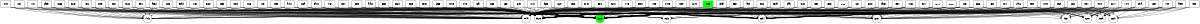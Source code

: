 digraph {
	graph [bb="0,0,6390,114.01",
		rankdir=TB,
		size="8,5"
	];
	node [fontsize=10,
		height=0.5,
		label="\N"
	];
	edge [arrowsize=0.5];
	c026	[color=green,
		height=0.55882,
		label=c026,
		pos="3195,21.005",
		shape=circle,
		style=filled,
		width=0.55882];
	c199	[color=green,
		label=c199,
		pos="3771,96.01",
		shape=box,
		style=filled,
		width=0.75];
	c199 -> c026	[pos="e,3215.4,23.2 3743.9,81.027 3740.9,79.867 3737.9,78.828 3735,78.01 3636.5,50.505 3316.9,29.383 3221.9,23.591"];
	"9b25"	[height=0.57115,
		label="9b25",
		pos="2865,21.005",
		shape=circle,
		width=0.57115];
	a1a3	[label=a1a3,
		pos="1971,96.01",
		shape=box,
		width=0.75];
	a1a3 -> c026	[pos="e,3174.6,23.547 1998.1,80.837 2001,79.714 2004,78.736 2007,78.01 2198.8,30.902 2697.8,52.582 2895,42.01 2996,36.598 3115.9,27.922 \
3168.3,24.02"];
	a1a3 -> "9b25"	[pos="e,2849.3,34.751 1998.1,80.846 2001,79.721 2004,78.74 2007,78.01 2185.8,33.818 2659.9,99.208 2835,42.01 2838.1,40.99 2841.2,39.546 \
2844.2,37.897"];
	eb4b	[height=0.58348,
		label=eb4b,
		pos="2805,21.005",
		shape=circle,
		width=0.58348];
	a1a3 -> eb4b	[pos="e,2783.6,22.44 1998.1,80.926 2001.1,79.786 2004.1,78.779 2007,78.01 2157.3,38.725 2654.5,25.329 2777.3,22.577"];
	"83f4"	[height=0.53417,
		label="83f4",
		pos="4059,21.005",
		shape=circle,
		width=0.53417];
	a1a3 -> "83f4"	[pos="e,4039.7,22.934 1998.5,80.633 2001.3,79.584 2004.2,78.678 2007,78.01 2176.8,37.882 3402.6,47.629 3577,42.01 3751.7,36.383 3961.9,\
26.635 4033.6,23.225"];
	"1b42"	[height=0.57115,
		label="1b42",
		pos="783,21.005",
		shape=circle,
		width=0.57115];
	a1a3 -> "1b42"	[pos="e,803.75,21.911 1943.9,80.861 1941,79.734 1938,78.748 1935,78.01 1712,22.284 962.44,21.467 810.14,21.891"];
	ce65	[label=ce65,
		pos="2331,96.01",
		shape=box,
		width=0.75];
	ce65 -> c026	[pos="e,3174.6,23.372 2358.1,80.919 2361.1,79.78 2364.1,78.776 2367,78.01 2369.5,77.364 3026.5,33.301 3168.2,23.798"];
	ce65 -> "9b25"	[pos="e,2849.3,34.638 2358.1,80.947 2361.1,79.803 2364.1,78.789 2367,78.01 2568.7,24.586 2637.8,110.09 2835,42.01 2838.1,40.938 2841.2,\
39.464 2844.2,37.798"];
	ce65 -> eb4b	[pos="e,2783.5,22.384 2358.2,81.099 2361.1,79.925 2364.1,78.863 2367,78.01 2517.4,34.077 2706.9,24.596 2777.1,22.559"];
	e642	[height=0.55882,
		label=e642,
		pos="3548,21.005",
		shape=circle,
		width=0.55882];
	ce65 -> e642	[pos="e,3527.5,23.409 2358.1,80.841 2361,79.718 2364,78.738 2367,78.01 2552.1,32.409 3033.6,51.884 3224,42.01 3334.3,36.288 3465.7,27.599 \
3521.2,23.842"];
	"1f94"	[label="1f94",
		pos="5787,96.01",
		shape=box,
		width=0.75];
	"1f94" -> c026	[pos="e,3215.5,23.593 5759.5,80.612 5756.7,79.568 5753.8,78.668 5751,78.01 5509.4,21.79 3766.8,51.656 3519,42.01 3408.6,37.714 3277.3,\
28.267 3221.8,24.077"];
	"1f94" -> "9b25"	[pos="e,2885.8,23.763 5759.5,80.606 5756.7,79.563 5753.8,78.665 5751,78.01 5611.1,45.61 3309.5,47.775 3166,42.01 3064.9,37.949 2944.9,\
28.621 2892.2,24.291"];
	"1f94" -> eb4b	[pos="e,2820.9,35.064 5759.5,80.601 5756.7,79.559 5753.8,78.663 5751,78.01 5593.1,41.586 2989.8,89.925 2835,42.01 2832.1,41.109 2829.2,\
39.827 2826.4,38.341"];
	"1f94" -> "83f4"	[pos="e,4078.6,22.692 5759.5,80.661 5756.7,79.607 5753.8,78.692 5751,78.01 5631.2,49.086 4765.2,46.124 4642,42.01 4426.9,34.828 4167.1,\
25.784 4085.1,22.919"];
	3291	[height=0.55882,
		label=3291,
		pos="4671,21.005",
		shape=circle,
		width=0.55882];
	"1f94" -> 3291	[pos="e,4691.3,21.988 5759.9,80.871 5756.9,79.742 5753.9,78.753 5751,78.01 5542.4,25.533 4842.2,22.128 4697.4,21.992"];
	6287	[height=0.55882,
		label=6287,
		pos="5800,21.005",
		shape=circle,
		width=0.55882];
	"1f94" -> 6287	[pos="e,5796.6,41.237 5790.1,77.709 5791.7,68.716 5793.7,57.549 5795.4,47.58"];
	"0c5a"	[height=0.55882,
		label="0c5a",
		pos="5872,21.005",
		shape=circle,
		width=0.55882];
	"1f94" -> "0c5a"	[pos="e,5857.1,34.842 5807.1,77.709 5820.8,65.993 5838.7,50.586 5852.3,38.946"];
	"26eb"	[height=0.57115,
		label="26eb",
		pos="5931,21.005",
		shape=circle,
		width=0.57115];
	"1f94" -> "26eb"	[pos="e,5914.5,33.693 5814.1,82.175 5817.1,80.766 5820.1,79.355 5823,78.01 5857.6,61.859 5867.7,60.658 5901,42.01 5903.7,40.522 5906.4,\
38.876 5909.1,37.186"];
	d537	[height=0.57115,
		label=d537,
		pos="5679,21.005",
		shape=circle,
		width=0.57115];
	"1f94" -> d537	[pos="e,5695.9,33.436 5761.1,77.524 5742.8,65.138 5718.5,48.699 5701.1,36.929"];
	"1f94" -> e642	[pos="e,3568.2,22.992 5759.5,80.627 5756.7,79.579 5753.8,78.675 5751,78.01 5564.9,34.236 4222.1,47.966 4031,42.01 3856.7,36.579 3647.3,\
26.79 3574.5,23.291"];
	c0f9	[label=c0f9,
		pos="5139,96.01",
		shape=box,
		width=0.75];
	c0f9 -> c026	[pos="e,3215.5,23.546 5111.5,80.632 5108.7,79.584 5105.8,78.678 5103,78.01 4931.7,37.542 3694.9,49.436 3519,42.01 3408.6,37.35 3277.3,\
28.097 3221.8,24.017"];
	c0f9 -> "9b25"	[pos="e,2885.8,23.73 5111.5,80.62 5108.7,79.574 5105.8,78.672 5103,78.01 4893.4,28.961 3381.1,51.151 3166,42.01 3064.9,37.713 2944.9,28.505 \
2892.2,24.248"];
	c0f9 -> eb4b	[pos="e,2820.9,35.052 5111.5,80.612 5108.7,79.568 5105.8,78.668 5103,78.01 4857.5,20.915 3075.6,116.97 2835,42.01 2832.1,41.104 2829.2,\
39.819 2826.4,38.331"];
	c0f9 -> "83f4"	[pos="e,4078.5,22.599 5111.9,80.877 5108.9,79.746 5105.9,78.755 5103,78.01 5001.6,52.39 4235.9,27.489 4084.9,22.795"];
	c0f9 -> 3291	[pos="e,4691.3,22.404 5111.8,81.104 5108.9,79.929 5105.9,78.866 5103,78.01 4953.9,34.333 4766,24.691 4697.5,22.585"];
	c0f9 -> "1b42"	[pos="e,803.92,22.215 5111.5,80.603 5108.7,79.561 5105.8,78.664 5103,78.01 5047.3,65.135 1173.2,25.925 810.21,22.278"];
	c0f9 -> 6287	[pos="e,5780.6,27.145 5166.1,80.918 5169.1,79.78 5172.1,78.775 5175,78.01 5405.2,18.182 5473.5,75.641 5709,42.01 5731.4,38.805 5756.6,\
33.113 5774.7,28.618"];
	c0f9 -> "0c5a"	[pos="e,5854.6,31.958 5166.1,80.881 5169.1,79.749 5172.1,78.757 5175,78.01 5457.2,6.5298 5546.6,112.68 5829,42.01 5835.7,40.327 5842.7,\
37.586 5849,34.666"];
	"415f"	[label="415f",
		pos="3483,96.01",
		shape=box,
		width=0.75];
	"415f" -> c026	[pos="e,3215,24.9 3455.7,81.372 3452.8,80.145 3449.9,78.996 3447,78.01 3366.8,50.552 3267.6,33.1 3221.2,25.854"];
	"415f" -> "9b25"	[pos="e,2885.8,23.579 3455.9,81.005 3452.9,79.849 3449.9,78.817 3447,78.01 3393,63.154 2999.8,32.307 2892.2,24.066"];
	"415f" -> eb4b	[pos="e,2821,34.907 3455.9,80.892 3452.9,79.759 3449.9,78.763 3447,78.01 3183,10.609 3093.3,128.61 2835,42.01 2832.1,41.042 2829.2,39.718 \
2826.5,38.209"];
	"415f" -> "83f4"	[pos="e,4039.4,21.684 3510.1,81.027 3513.1,79.867 3516.1,78.828 3519,78.01 3711,24.391 3954.5,21.145 4033.2,21.635"];
	"415f" -> 3291	[pos="e,4650.6,22.768 3510.1,80.861 3513,79.734 3516,78.748 3519,78.01 3575.4,63.916 4477.7,29.296 4644.6,22.997"];
	"415f" -> "1b42"	[pos="e,803.68,22.191 3455.5,80.627 3452.7,79.58 3449.8,78.675 3447,78.01 3311.7,46.175 1082,24.749 810.09,22.25"];
	2923	[label=2923,
		pos="3051,96.01",
		shape=box,
		width=0.75];
	2923 -> c026	[pos="e,3177.2,31.02 3078.4,81.107 3105.4,67.414 3146.2,46.728 3171.7,33.811"];
	2923 -> "9b25"	[pos="e,2884.1,28.573 3023.6,81.777 3020.7,80.471 3017.8,79.193 3015,78.01 2971.7,59.751 2920.2,41.195 2890.2,30.69"];
	2923 -> eb4b	[pos="e,2821.5,34.653 3023.8,81.308 3020.8,80.094 3017.9,78.965 3015,78.01 2937.5,52.402 2910.4,73.236 2835,42.01 2832.3,40.872 2829.5,\
39.468 2826.8,37.935"];
	2923 -> "83f4"	[pos="e,4039.8,22.905 3078.1,80.889 3081.1,79.756 3084.1,78.761 3087,78.01 3134.2,65.988 3884.9,30.19 4033.5,23.197"];
	ea33	[label=ea33,
		pos="4707,96.01",
		shape=box,
		width=0.75];
	ea33 -> c026	[pos="e,3215.5,23.485 4679.5,80.657 4676.7,79.604 4673.8,78.69 4671,78.01 4546.5,48.041 3646.9,47.957 3519,42.01 3408.6,36.88 3277.3,27.876 \
3221.8,23.94"];
	ea33 -> "9b25"	[pos="e,2885.8,23.692 4679.5,80.636 4676.7,79.587 4673.8,78.679 4671,78.01 4508.2,39.462 3333.1,49.559 3166,42.01 3064.9,37.444 2944.9,\
28.373 2892.2,24.2"];
	ea33 -> eb4b	[pos="e,2820.9,35.039 4679.5,80.623 4676.7,79.576 4673.8,78.673 4671,78.01 4472.4,31.416 3029.7,103.06 2835,42.01 2832.1,41.098 2829.2,\
39.81 2826.4,38.321"];
	ea33 -> "83f4"	[pos="e,4078.4,22.867 4679.9,80.991 4676.9,79.838 4673.9,78.811 4671,78.01 4557.6,47.076 4185.8,27.894 4084.6,23.158"];
	ea33 -> 3291	[pos="e,4679.6,39.435 4698.5,77.709 4693.7,67.961 4687.6,55.659 4682.4,45.097"];
	"77f1"	[label="77f1",
		pos="171,96.01",
		shape=box,
		width=0.75];
	"77f1" -> c026	[pos="e,3174.6,23.737 198.48,80.604 201.3,79.562 204.17,78.665 207,78.01 352.51,44.358 2745.8,47.981 2895,42.01 2996,37.968 3115.9,28.589 \
3168.3,24.264"];
	"77f1" -> "9b25"	[pos="e,2849.4,34.852 198.48,80.605 201.3,79.562 204.17,78.665 207,78.01 491.51,12.163 2556.1,128.56 2835,42.01 2838.1,41.036 2841.3,39.62 \
2844.2,37.985"];
	"77f1" -> eb4b	[pos="e,2783.7,22.209 198.49,80.629 201.31,79.581 204.17,78.676 207,78.01 338.73,46.976 2506.7,24.909 2777.3,22.271"];
	"77f1" -> "1b42"	[pos="e,762.13,21.483 198.14,81.008 201.08,79.852 204.07,78.819 207,78.01 412.11,21.454 672.02,20.143 755.72,21.378"];
	3564	[label=3564,
		pos="3915,96.01",
		shape=box,
		width=0.75];
	3564 -> c026	[pos="e,3215.4,23.239 3887.9,80.962 3884.9,79.815 3881.9,78.797 3879,78.01 3814.6,60.782 3340.2,30.882 3221.7,23.626"];
	3564 -> "9b25"	[pos="e,2885.8,23.502 3887.9,80.867 3884.9,79.738 3881.9,78.751 3879,78.01 3725.1,39.405 3324.4,51.271 3166,42.01 3065,36.103 2945,27.716 \
2892.2,23.958"];
	3564 -> eb4b	[pos="e,2821,34.989 3887.5,80.667 3884.7,79.611 3881.8,78.694 3879,78.01 3653.4,23.321 3056,113.11 2835,42.01 2832.1,41.077 2829.2,39.775 \
2826.4,38.278"];
	3564 -> "83f4"	[pos="e,4042,30.601 3942.4,81.107 3969.6,67.319 4010.8,46.438 4036.2,33.541"];
	3564 -> 3291	[pos="e,4650.7,22.593 3942.1,80.949 3945.1,79.805 3948.1,78.791 3951,78.01 4085.9,42.222 4530.4,26.331 4644.3,22.79"];
	0987	[label=0987,
		pos="1827,96.01",
		shape=box,
		width=0.75];
	0987 -> c026	[pos="e,3174.6,23.586 1854.5,80.668 1857.3,79.612 1860.2,78.695 1863,78.01 2086,23.905 2665.8,53.646 2895,42.01 2996,36.883 3115.9,28.061 \
3168.3,24.071"];
	0987 -> "9b25"	[pos="e,2849.3,34.772 1854.5,80.674 1857.3,79.617 1860.2,78.698 1863,78.01 2073,26.82 2629.3,108.48 2835,42.01 2838.1,41 2841.2,39.562 \
2844.2,37.916"];
	0987 -> eb4b	[pos="e,2783.9,22.173 1854.1,80.894 1857.1,79.76 1860.1,78.764 1863,78.01 2042.7,32.072 2641.5,23.584 2777.4,22.236"];
	"2a95"	[label="2a95",
		pos="243,96.01",
		shape=box,
		width=0.75];
	"2a95" -> c026	[pos="e,3174.6,23.735 270.48,80.605 273.3,79.563 276.17,78.665 279,78.01 420.6,45.233 2749.8,47.848 2895,42.01 2996,37.949 3115.9,28.579 \
3168.3,24.26"];
	"2a95" -> "9b25"	[pos="e,2849.4,34.85 270.48,80.606 273.3,79.563 276.17,78.666 279,78.01 555.7,13.914 2563.8,126.25 2835,42.01 2838.1,41.036 2841.3,39.619 \
2844.2,37.984"];
	"2a95" -> eb4b	[pos="e,2783.6,22.224 270.49,80.63 273.31,79.582 276.17,78.677 279,78.01 406.94,47.828 2510.6,25.059 2777.3,22.289"];
	"2a95" -> "1b42"	[pos="e,762.37,21.887 270.15,81.049 273.09,79.885 276.07,78.839 279,78.01 456.14,27.853 680.19,22.269 756.31,21.906"];
	"352d"	[label="352d",
		pos="2115,96.01",
		shape=box,
		width=0.75];
	"352d" -> c026	[pos="e,3174.6,23.492 2142.1,80.861 2145,79.733 2148,78.747 2151,78.01 2311.6,37.899 2729.7,51.518 2895,42.01 2996,36.203 3115.9,27.73 \
3168.3,23.95"];
	"352d" -> "9b25"	[pos="e,2849.3,34.72 2142.1,80.873 2145.1,79.744 2148.1,78.754 2151,78.01 2298.6,40.813 2690.5,89.942 2835,42.01 2838.1,40.975 2841.2,\
39.524 2844.2,37.87"];
	"6fd3"	[label="6fd3",
		pos="1899,96.01",
		shape=box,
		width=0.75];
	"6fd3" -> c026	[pos="e,3174.6,23.568 1926.5,80.676 1929.3,79.619 1932.2,78.699 1935,78.01 2142.4,27.404 2681.8,53.114 2895,42.01 2996,36.751 3115.9,27.996 \
3168.3,24.048"];
	"6fd3" -> "9b25"	[pos="e,2849.3,34.762 1926.1,80.835 1929,79.713 1932,78.735 1935,78.01 2129.4,30.319 2644.6,103.84 2835,42.01 2838.1,40.995 2841.2,39.555 \
2844.2,37.907"];
	"6fd3" -> eb4b	[pos="e,2783.6,22.297 1926.1,80.909 1929.1,79.772 1932.1,78.771 1935,78.01 2100,35.396 2647.9,24.417 2777.4,22.392"];
	"924e"	[label="924e",
		pos="3123,96.01",
		shape=box,
		width=0.75];
	"924e" -> c026	[pos="e,3181.4,35.769 3140.1,77.709 3151.2,66.393 3165.8,51.635 3177.1,40.153"];
	"924e" -> "9b25"	[pos="e,2885.3,25.749 3095.7,81.455 3092.8,80.212 3089.9,79.037 3087,78.01 3018.1,53.327 2933.5,35.187 2891.4,26.941"];
	"924e" -> eb4b	[pos="e,2821.4,34.836 3095.8,81.143 3092.9,79.96 3089.9,78.885 3087,78.01 2978.6,45.492 2940.7,82.396 2835,42.01 2832.2,40.949 2829.4,\
39.593 2826.8,38.088"];
	"924e" -> "83f4"	[pos="e,4039.5,22.777 3150.1,80.902 3153.1,79.767 3156.1,78.768 3159,78.01 3245.7,55.729 3895.3,28.578 4033.3,23.025"];
	"485b"	[label="485b",
		pos="4347,96.01",
		shape=box,
		width=0.75];
	"485b" -> c026	[pos="e,3215.5,23.385 4319.9,80.852 4317,79.726 4314,78.743 4311,78.01 4140,35.567 3694.9,51.44 3519,42.01 3408.7,36.098 3277.3,27.51 \
3221.8,23.811"];
	"485b" -> "9b25"	[pos="e,2885.8,23.638 4319.5,80.658 4316.7,79.604 4313.8,78.69 4311,78.01 4063.5,18.413 3420.3,54.453 3166,42.01 3064.9,37.064 2944.9,\
28.187 2892.2,24.131"];
	"485b" -> eb4b	[pos="e,2821,35.023 4319.5,80.637 4316.7,79.588 4313.8,78.68 4311,78.01 4151.4,40.167 2991.4,91.469 2835,42.01 2832.1,41.092 2829.2,39.799 \
2826.4,38.307"];
	"485b" -> "83f4"	[pos="e,4078,24.752 4319.7,81.372 4316.8,80.145 4313.9,78.996 4311,78.01 4230.4,50.401 4130.5,32.908 4084.4,25.735"];
	"485b" -> 3291	[pos="e,4650.7,24.194 4374.2,81.293 4377.1,80.081 4380.1,78.957 4383,78.01 4476.5,47.364 4593,31.073 4644.4,24.927"];
	9748	[label=9748,
		pos="2475,96.01",
		shape=box,
		width=0.75];
	9748 -> c026	[pos="e,3174.9,23.449 2502.1,80.962 2505.1,79.815 2508.1,78.797 2511,78.01 2543.4,69.35 3047.1,32.658 3168.7,23.892"];
	9748 -> "9b25"	[pos="e,2849.3,34.524 2502.2,81.049 2505.1,79.885 2508.1,78.839 2511,78.01 2650.4,38.539 2698.9,91.609 2835,42.01 2838.1,40.885 2841.2,\
39.38 2844.1,37.699"];
	9748 -> eb4b	[pos="e,2783.9,24.173 2502.2,81.281 2505.1,80.072 2508.1,78.952 2511,78.01 2606.2,47.008 2724.7,30.941 2777.5,24.894"];
	9748 -> "83f4"	[pos="e,4039.7,22.859 2502.5,80.665 2505.3,79.61 2508.2,78.693 2511,78.01 2741.4,22.252 3340.1,50.925 3577,42.01 3751.7,35.436 3961.9,\
26.285 4033.6,23.128"];
	a9f1	[label=a9f1,
		pos="3987,96.01",
		shape=box,
		width=0.75];
	a9f1 -> c026	[pos="e,3215.3,23.298 3959.9,80.938 3956.9,79.796 3953.9,78.785 3951,78.01 3915,68.522 3351.3,32.005 3221.5,23.695"];
	a9f1 -> "9b25"	[pos="e,2885.8,23.535 3959.9,80.853 3957,79.727 3954,78.744 3951,78.01 3781.5,35.907 3340.4,51.801 3166,42.01 3065,36.336 2945,27.83 2892.2,\
24"];
	a9f1 -> eb4b	[pos="e,2821,34.996 3959.5,80.66 3956.7,79.606 3953.8,78.691 3951,78.01 3709.8,19.822 3071.3,117.75 2835,42.01 2832.1,41.08 2829.2,39.78 \
2826.4,38.285"];
	a9f1 -> "83f4"	[pos="e,4045.9,35.303 4004.1,77.709 4015.4,66.244 4030.2,51.246 4041.5,39.701"];
	a9f1 -> 3291	[pos="e,4650.5,22.8 4014.1,80.975 4017.1,79.826 4020.1,78.803 4023,78.01 4143.3,45.542 4537.5,27.44 4644.2,23.058"];
	3866	[label=3866,
		pos="315,96.01",
		shape=box,
		width=0.75];
	3866 -> c026	[pos="e,3174.6,23.732 342.48,80.607 345.3,79.563 348.17,78.666 351,78.01 488.7,46.108 2753.8,47.715 2895,42.01 2996,37.93 3115.9,28.57 \
3168.3,24.257"];
	3866 -> "9b25"	[pos="e,2849.4,34.849 342.48,80.608 345.3,79.564 348.17,78.666 351,78.01 619.9,15.664 2571.4,123.93 2835,42.01 2838.1,41.035 2841.3,39.618 \
2844.2,37.982"];
	3866 -> eb4b	[pos="e,2783.6,21.952 342.49,80.632 345.31,79.584 348.17,78.678 351,78.01 598.81,19.465 2522.9,21.421 2777.3,21.939"];
	3866 -> "1b42"	[pos="e,762.29,22.416 342.17,81.104 345.1,79.929 348.08,78.866 351,78.01 499.7,34.436 687.1,24.737 756,22.6"];
	"82f8"	[label="82f8",
		pos="5715,96.01",
		shape=box,
		width=0.75];
	"82f8" -> c026	[pos="e,3215.5,23.589 5687.5,80.614 5684.7,79.569 5681.8,78.669 5679,78.01 5445.2,23.54 3758.8,51.409 3519,42.01 3408.6,37.685 3277.3,\
28.253 3221.8,24.072"];
	"82f8" -> "9b25"	[pos="e,2885.8,23.76 5687.5,80.607 5684.7,79.564 5681.8,78.666 5679,78.01 5543,46.485 3305.5,47.642 3166,42.01 3064.9,37.929 2944.9,28.611 \
2892.2,24.287"];
	"82f8" -> "83f4"	[pos="e,4078.6,22.679 5687.5,80.667 5684.7,79.612 5681.8,78.694 5679,78.01 5677.7,77.704 4292.7,30.044 4084.9,22.898"];
	"82f8" -> "26eb"	[pos="e,5914.8,34.32 5742.3,81.421 5745.2,80.185 5748.1,79.02 5751,78.01 5815.7,55.253 5838.2,69.454 5901,42.01 5903.8,40.79 5906.6,39.311 \
5909.3,37.715"];
	"82f8" -> d537	[pos="e,5687.8,39.945 5706.5,77.709 5701.7,68.103 5695.8,56.018 5690.6,45.561"];
	3023	[label=3023,
		pos="387,96.01",
		shape=box,
		width=0.75];
	3023 -> c026	[pos="e,3174.6,23.729 414.48,80.608 417.3,79.564 420.17,78.666 423,78.01 556.8,46.983 2757.8,47.582 2895,42.01 2996,37.909 3115.9,28.56 \
3168.3,24.253"];
	3023 -> "9b25"	[pos="e,2849.4,34.847 414.48,80.609 417.3,79.565 420.17,78.667 423,78.01 684.09,17.414 2579.1,121.61 2835,42.01 2838.1,41.034 2841.3,39.617 \
2844.2,37.981"];
	3023 -> eb4b	[pos="e,2783.6,21.968 414.49,80.634 417.31,79.586 420.18,78.679 423,78.01 663.27,21.157 2527.3,21.637 2777.3,21.959"];
	3023 -> "1b42"	[pos="e,762.24,23.153 414.19,81.18 417.12,79.99 420.09,78.903 423,78.01 543.77,40.949 695.22,27.628 755.97,23.562"];
	"9a13"	[label="9a13",
		pos="1683,96.01",
		shape=box,
		width=0.75];
	"9a13" -> c026	[pos="e,3174.6,23.616 1710.5,80.655 1713.3,79.602 1716.2,78.689 1719,78.01 1846.1,47.458 2764.4,48.361 2895,42.01 2996,37.099 3115.9,28.166 \
3168.3,24.109"];
	"9a13" -> "9b25"	[pos="e,2849.4,34.789 1710.5,80.66 1713.3,79.606 1716.2,78.691 1719,78.01 1960.2,19.822 2598.7,117.75 2835,42.01 2838.1,41.007 2841.2,\
39.574 2844.2,37.93"];
	"9a13" -> eb4b	[pos="e,2783.8,21.981 1710.1,80.87 1713.1,79.741 1716.1,78.752 1719,78.01 1928.3,25.386 2629.8,22.087 2777.5,21.984"];
	"9a13" -> "83f4"	[pos="e,4039.7,22.959 1710.5,80.622 1713.3,79.576 1716.2,78.673 1719,78.01 1920,30.881 3370.6,48.292 3577,42.01 3751.7,36.693 3961.9,26.75 \
4033.6,23.257"];
	"9a13" -> "1b42"	[pos="e,803.87,22.299 1655.9,80.91 1652.9,79.773 1649.9,78.772 1647,78.01 1483.1,35.648 938.87,24.476 810.36,22.402"];
	"95bb"	[label="95bb",
		pos="3411,96.01",
		shape=box,
		width=0.75];
	"95bb" -> c026	[pos="e,3214.5,27.105 3383.7,81.615 3380.8,80.341 3377.8,79.114 3375,78.01 3321.2,57.044 3256,38.365 3220.7,28.786"];
	"95bb" -> "9b25"	[pos="e,2885.7,23.359 3383.8,81.045 3380.9,79.882 3377.9,78.837 3375,78.01 3282.5,51.884 2983.5,30.005 2891.9,23.78"];
	"95bb" -> eb4b	[pos="e,2821,34.88 3383.9,80.916 3380.9,79.778 3377.9,78.774 3375,78.01 3142.2,17.599 3062.8,119.35 2835,42.01 2832.1,41.03 2829.2,39.7 \
2826.5,38.187"];
	"95bb" -> "83f4"	[pos="e,4039.6,22.867 3438.1,80.991 3441.1,79.838 3444.1,78.811 3447,78.01 3560.4,47.076 3932.2,27.894 4033.4,23.158"];
	"95bb" -> 3291	[pos="e,4650.9,22.7 3438.1,80.853 3441,79.727 3444,78.744 3447,78.01 3507.1,63.076 4471.8,28.932 4644.6,22.918"];
	"95bb" -> "1b42"	[pos="e,803.85,22.206 3383.5,80.629 3380.7,79.581 3377.8,78.676 3375,78.01 3243.5,47.029 1078.4,24.895 810.18,22.267"];
	"61fb"	[label="61fb",
		pos="2763,96.01",
		shape=box,
		width=0.75];
	"61fb" -> c026	[pos="e,3174.8,22.73 2790.2,81.139 2793.1,79.957 2796.1,78.883 2799,78.01 2934.1,37.587 3104,26.056 3168.5,23.014"];
	"61fb" -> "9b25"	[pos="e,2848.4,33.877 2787.4,77.524 2804.5,65.291 2827.1,49.104 2843.5,37.367"];
	"61fb" -> eb4b	[pos="e,2794.8,39.689 2773,77.709 2778.5,68.032 2785.5,55.838 2791.6,45.328"];
	"61fb" -> "83f4"	[pos="e,4039.5,22.821 2790.1,80.849 2793,79.724 2796,78.742 2799,78.01 2814.5,74.161 3854.3,30.559 4033,23.091"];
	"53ad"	[label="53ad",
		pos="963,96.01",
		shape=box,
		width=0.75];
	"53ad" -> c026	[pos="e,3174.6,23.698 990.49,80.621 993.31,79.575 996.17,78.672 999,78.01 1204.2,29.958 2684.5,51.023 2895,42.01 2996,37.685 3115.9,28.451 \
3168.3,24.214"];
	"53ad" -> "9b25"	[pos="e,2849.4,34.832 990.49,80.623 993.31,79.576 996.17,78.673 999,78.01 1197.6,31.416 2640.3,103.06 2835,42.01 2838.1,41.027 2841.2,\
39.606 2844.2,37.967"];
	"53ad" -> eb4b	[pos="e,2783.7,22.139 990.49,80.657 993.31,79.603 996.18,78.689 999,78.01 1179.1,34.687 2564,23.633 2777.4,22.181"];
	ef02	[label=ef02,
		pos="4059,96.01",
		shape=box,
		width=0.75];
	ef02 -> c026	[pos="e,3215.3,23.276 4031.9,80.919 4028.9,79.78 4025.9,78.776 4023,78.01 4003.1,72.841 3361.1,32.411 3221.6,23.668"];
	ef02 -> "9b25"	[pos="e,2885.8,23.562 4031.9,80.841 4029,79.718 4026,78.738 4023,78.01 3837.9,32.409 3356.3,52.332 3166,42.01 3064.9,36.531 2945,27.925 \
2892.2,24.035"];
	ef02 -> eb4b	[pos="e,2821,35.003 4031.5,80.654 4028.7,79.602 4025.8,78.688 4023,78.01 3766.2,16.322 3086.6,122.38 2835,42.01 2832.1,41.083 2829.2,39.785 \
2826.4,38.29"];
	ef02 -> "83f4"	[pos="e,4059,40.717 4059,77.709 4059,68.578 4059,57.205 4059,47.121"];
	ef02 -> 3291	[pos="e,4650.4,21.488 4086.1,81.008 4089.1,79.852 4092.1,78.819 4095,78.01 4300.3,21.389 4560.6,20.14 4644,21.382"];
	"154c"	[label="154c",
		pos="459,96.01",
		shape=box,
		width=0.75];
	"154c" -> c026	[pos="e,3174.6,23.726 486.48,80.609 489.3,79.565 492.17,78.667 495,78.01 624.89,47.858 2761.8,47.449 2895,42.01 2996,37.887 3115.9,28.549 \
3168.3,24.249"];
	"154c" -> "9b25"	[pos="e,2849.4,34.846 486.48,80.61 489.3,79.566 492.17,78.667 495,78.01 748.28,19.164 2586.7,119.29 2835,42.01 2838.1,41.034 2841.3,39.616 \
2844.2,37.98"];
	"154c" -> eb4b	[pos="e,2783.5,21.985 486.49,80.636 489.31,79.587 492.18,78.68 495,78.01 727.75,22.847 2531.9,21.859 2777.4,21.981"];
	"154c" -> "1b42"	[pos="e,762.3,24.235 486.23,81.293 489.15,80.081 492.11,78.957 495,78.01 588.3,47.44 704.38,31.154 756.04,24.973"];
	"076d"	[label="076d",
		pos="1035,96.01",
		shape=box,
		width=0.75];
	"076d" -> c026	[pos="e,3174.6,23.693 1062.5,80.623 1065.3,79.577 1068.2,78.674 1071,78.01 1268.3,31.708 2692.5,50.757 2895,42.01 2996,37.648 3115.9,28.433 \
3168.3,24.207"];
	"076d" -> "9b25"	[pos="e,2849.4,34.829 1062.5,80.625 1065.3,79.578 1068.2,78.674 1071,78.01 1261.8,33.166 2648,100.74 2835,42.01 2838.1,41.026 2841.2,39.604 \
2844.2,37.965"];
	"076d" -> eb4b	[pos="e,2783.7,22.169 1062.5,80.66 1065.3,79.606 1068.2,78.691 1071,78.01 1243.5,36.388 2568.2,23.935 2777.2,22.221"];
	"6c8d"	[label="6c8d",
		pos="1107,96.01",
		shape=box,
		width=0.75];
	"6c8d" -> c026	[pos="e,3174.6,23.687 1134.5,80.626 1137.3,79.579 1140.2,78.675 1143,78.01 1332.5,33.458 2700.5,50.49 2895,42.01 2996,37.607 3115.9,28.413 \
3168.3,24.2"];
	"6c8d" -> "9b25"	[pos="e,2849.4,34.826 1134.5,80.628 1137.3,79.58 1140.2,78.676 1143,78.01 1326,34.916 2655.6,98.424 2835,42.01 2838.1,41.024 2841.2,39.602 \
2844.2,37.962"];
	"6c8d" -> eb4b	[pos="e,2783.7,22.2 1134.5,80.664 1137.3,79.61 1140.2,78.693 1143,78.01 1308.1,38.062 2574,24.234 2777.4,22.261"];
	"839e"	[label="839e",
		pos="1179,96.01",
		shape=box,
		width=0.75];
	"839e" -> c026	[pos="e,3174.6,23.681 1206.5,80.628 1209.3,79.581 1212.2,78.676 1215,78.01 1396.7,35.208 2708.5,50.224 2895,42.01 2996,37.562 3115.9,28.391 \
3168.3,24.192"];
	"839e" -> "9b25"	[pos="e,2849.4,34.823 1206.5,80.631 1209.3,79.583 1212.2,78.677 1215,78.01 1390.2,36.667 2663.3,96.106 2835,42.01 2838.1,41.023 2841.2,\
39.599 2844.2,37.96"];
	"839e" -> eb4b	[pos="e,2783.8,22.234 1206.5,80.669 1209.3,79.613 1212.2,78.695 1215,78.01 1372.6,39.749 2579,24.557 2777.4,22.306"];
	"530a"	[label="530a",
		pos="4131,96.01",
		shape=box,
		width=0.75];
	"530a" -> c026	[pos="e,3215.5,23.272 4103.9,80.902 4100.9,79.767 4097.9,78.768 4095,78.01 4093.6,77.661 3370.9,32.894 3221.7,23.66"];
	"530a" -> "9b25"	[pos="e,2885.8,23.586 4103.5,80.679 4100.7,79.621 4097.8,78.7 4095,78.01 3894.3,28.91 3372.3,52.862 3166,42.01 3064.9,36.695 2944.9,28.006 \
2892.2,24.065"];
	"530a" -> eb4b	[pos="e,2821,35.009 4103.5,80.649 4100.7,79.597 4097.8,78.686 4095,78.01 3822.6,12.823 3101.9,127.02 2835,42.01 2832.1,41.085 2829.2,39.789 \
2826.4,38.295"];
	"530a" -> "83f4"	[pos="e,4072.1,35.303 4113.9,77.709 4102.6,66.244 4087.8,51.246 4076.5,39.701"];
	"530a" -> 3291	[pos="e,4650.9,21.886 4158.2,81.049 4161.1,79.885 4164.1,78.839 4167,78.01 4344.2,27.837 4568.3,22.265 4644.4,21.905"];
	ce1e	[label=ce1e,
		pos="4995,96.01",
		shape=box,
		width=0.75];
	ce1e -> c026	[pos="e,3215.5,23.53 4967.5,80.639 4964.7,79.589 4961.8,78.681 4959,78.01 4803.3,41.042 3678.9,48.943 3519,42.01 3408.6,37.225 3277.3,\
28.038 3221.8,23.996"];
	ce1e -> "9b25"	[pos="e,2885.8,23.719 4967.5,80.624 4964.7,79.577 4961.8,78.674 4959,78.01 4765,32.461 3365.1,50.62 3166,42.01 3064.9,37.638 2944.9,28.468 \
2892.2,24.235"];
	ce1e -> eb4b	[pos="e,2820.9,35.048 4967.5,80.615 4964.7,79.57 4961.8,78.67 4959,78.01 4729.1,24.415 3060.3,112.33 2835,42.01 2832.1,41.102 2829.2,39.816 \
2826.4,38.328"];
	ce1e -> 3291	[pos="e,4691.3,24.194 4967.8,81.293 4964.9,80.081 4961.9,78.957 4959,78.01 4865.5,47.364 4749,31.073 4697.6,24.927"];
	ce1e -> 6287	[pos="e,5780.6,27.227 5022.1,80.875 5025.1,79.745 5028.1,78.754 5031,78.01 5323.6,4.1986 5410,82.541 5709,42.01 5731.5,38.965 5756.6,33.258 \
5774.8,28.717"];
	f6c5	[label=f6c5,
		pos="2187,96.01",
		shape=box,
		width=0.75];
	f6c5 -> c026	[pos="e,3174.6,23.455 2214.1,80.876 2217.1,79.746 2220.1,78.755 2223,78.01 2368,41.396 2745.7,50.986 2895,42.01 2995.9,35.942 3115.9,27.603 \
3168.3,23.904"];
	f6c5 -> "9b25"	[pos="e,2849.3,34.699 2214.1,80.892 2217.1,79.759 2220.1,78.763 2223,78.01 2487,10.609 2576.7,128.61 2835,42.01 2838.1,40.966 2841.2,39.508 \
2844.2,37.851"];
	f6c5 -> eb4b	[pos="e,2783.6,21.444 2214.1,81.005 2217.1,79.849 2220.1,78.817 2223,78.01 2430,21.039 2692.3,19.979 2777.1,21.33"];
	f6c5 -> e642	[pos="e,3527.5,23.452 2214.5,80.671 2217.3,79.615 2220.2,78.696 2223,78.01 2439.3,25.411 3001.7,52.87 3224,42.01 3334.3,36.62 3465.7,27.755 \
3521.2,23.897"];
	"4b26"	[label="4b26",
		pos="1323,96.01",
		shape=box,
		width=0.75];
	"4b26" -> c026	[pos="e,3174.6,23.667 1350.5,80.634 1353.3,79.585 1356.2,78.679 1359,78.01 1525.1,38.708 2724.5,49.692 2895,42.01 2996,37.461 3115.9,28.342 \
3168.3,24.174"];
	"4b26" -> "9b25"	[pos="e,2849.4,34.815 1350.5,80.637 1353.3,79.588 1356.2,78.68 1359,78.01 1518.6,40.167 2678.6,91.469 2835,42.01 2838.1,41.02 2841.2,39.594 \
2844.2,37.953"];
	"4b26" -> eb4b	[pos="e,2783.6,22.316 1350.5,80.679 1353.3,79.621 1356.2,78.7 1359,78.01 1501.6,43.124 2589.2,25.256 2777.3,22.411"];
	3044	[label=3044,
		pos="5931,96.01",
		shape=box,
		width=0.75];
	3044 -> c026	[pos="e,3215.5,23.6 5903.5,80.61 5900.7,79.566 5897.8,78.667 5895,78.01 5766.4,48.15 3650.9,47.08 3519,42.01 3408.6,37.768 3277.3,28.293 \
3221.8,24.086"];
	3044 -> "9b25"	[pos="e,2885.8,23.769 5903.5,80.604 5900.7,79.561 5897.8,78.664 5895,78.01 5747.3,43.859 3317.5,48.04 3166,42.01 3064.9,37.986 2944.9,\
28.639 2892.2,24.297"];
	3044 -> eb4b	[pos="e,2820.9,35.066 5903.5,80.6 5900.7,79.558 5897.8,78.662 5895,78.01 5729.3,39.836 2997.4,92.243 2835,42.01 2832.1,41.11 2829.2,39.828 \
2826.4,38.343"];
	3044 -> "83f4"	[pos="e,4078.6,22.718 5903.5,80.65 5900.7,79.598 5897.8,78.686 5895,78.01 5759.5,45.587 4781.2,46.399 4642,42.01 4426.9,35.229 4167.1,\
25.92 4085.1,22.953"];
	3044 -> 3291	[pos="e,4691.2,21.846 5903.9,80.853 5901,79.727 5898,78.744 5895,78.01 5656.8,18.836 4853.2,20.839 4697.3,21.806"];
	3044 -> 6287	[pos="e,5817.4,31.706 5903.5,79.706 5879.6,66.37 5845.3,47.256 5822.8,34.739"];
	3044 -> "0c5a"	[pos="e,5884.3,37.201 5917,77.709 5908.4,67.032 5897.3,53.291 5888.3,42.128"];
	3044 -> "26eb"	[pos="e,5931,42.025 5931,77.709 5931,68.924 5931,58.064 5931,48.272"];
	3044 -> d537	[pos="e,5699.2,26.732 5903.7,81.475 5900.8,80.228 5897.9,79.046 5895,78.01 5859.9,65.292 5755.1,39.955 5705.5,28.227"];
	7989	[label=7989,
		pos="1251,96.01",
		shape=box,
		width=0.75];
	7989 -> c026	[pos="e,3174.6,23.674 1278.5,80.631 1281.3,79.583 1284.2,78.677 1287,78.01 1460.9,36.958 2716.5,49.958 2895,42.01 2996,37.514 3115.9,28.367 \
3168.3,24.183"];
	7989 -> "9b25"	[pos="e,2849.4,34.819 1278.5,80.634 1281.3,79.585 1284.2,78.679 1287,78.01 1454.4,38.417 2670.9,93.788 2835,42.01 2838.1,41.021 2841.2,\
39.597 2844.2,37.956"];
	7989 -> eb4b	[pos="e,2783.7,22.274 1278.5,80.674 1281.3,79.617 1284.2,78.698 1287,78.01 1437,41.449 2583.2,24.908 2777.2,22.358"];
	7989 -> "1b42"	[pos="e,803.71,22.416 1223.8,81.104 1220.9,79.929 1217.9,78.866 1215,78.01 1066.3,34.436 878.9,24.737 810,22.6"];
	7989 -> e642	[pos="e,3527.5,23.575 1278.5,80.62 1281.3,79.574 1284.2,78.672 1287,78.01 1496.6,28.961 3008.9,50.645 3224,42.01 3334.4,37.579 3465.7,\
28.204 3521.2,24.055"];
	e0e8	[label=e0e8,
		pos="5067,96.01",
		shape=box,
		width=0.75];
	e0e8 -> c026	[pos="e,3215.5,23.538 5039.5,80.635 5036.7,79.586 5033.8,78.679 5031,78.01 4867.5,39.292 3686.9,49.19 3519,42.01 3408.6,37.291 3277.3,\
28.069 3221.8,24.007"];
	e0e8 -> "9b25"	[pos="e,2885.8,23.725 5039.5,80.622 5036.7,79.576 5033.8,78.673 5031,78.01 4829.2,30.711 3373.1,50.885 3166,42.01 3064.9,37.677 2944.9,\
28.487 2892.2,24.242"];
	e0e8 -> eb4b	[pos="e,2820.9,35.05 5039.5,80.613 5036.7,79.569 5033.8,78.669 5031,78.01 4793.3,22.665 3068,114.65 2835,42.01 2832.1,41.103 2829.2,39.817 \
2826.4,38.33"];
	e0e8 -> "83f4"	[pos="e,4078.4,22.677 5039.9,80.889 5036.9,79.756 5033.9,78.761 5031,78.01 4937,54.065 4229.7,28.021 4084.9,22.905"];
	e0e8 -> "0c5a"	[pos="e,5854.6,31.982 5094.1,80.864 5097.1,79.736 5100,78.749 5103,78.01 5416.4,-0.46427 5515.4,119.59 5829,42.01 5835.7,40.345 5842.7,\
37.611 5849,34.69"];
	"101d"	[label="101d",
		pos="2835,96.01",
		shape=box,
		width=0.75];
	"101d" -> c026	[pos="e,3174.8,23.588 2862.2,81.23 2865.1,80.031 2868.1,78.927 2871,78.01 2978.2,44.116 3112.3,29.223 3168.4,24.158"];
	"101d" -> "9b25"	[pos="e,2857.4,40.458 2842.1,77.709 2846,68.333 2850.8,56.595 2855,46.314"];
	"101d" -> eb4b	[pos="e,2812.8,40.977 2827.9,77.709 2824.1,68.474 2819.4,56.947 2815.2,46.779"];
	"101d" -> "83f4"	[pos="e,4039.4,22.822 2862.1,80.857 2865,79.73 2868,78.746 2871,78.01 2900.2,70.738 3861.5,30.264 4033,23.092"];
	"3dfe"	[label="3dfe",
		pos="531,96.01",
		shape=box,
		width=0.75];
	"3dfe" -> c026	[pos="e,3174.6,23.723 558.48,80.61 561.3,79.567 564.17,78.668 567,78.01 818.98,19.456 2636.5,52.62 2895,42.01 2996,37.863 3115.9,28.538 \
3168.3,24.245"];
	"3dfe" -> "9b25"	[pos="e,2849.4,34.844 558.48,80.612 561.3,79.568 564.17,78.668 567,78.01 812.48,20.915 2594.4,116.97 2835,42.01 2838.1,41.033 2841.3,39.615 \
2844.2,37.978"];
	"3dfe" -> eb4b	[pos="e,2783.5,22.003 558.49,80.639 561.31,79.589 564.18,78.681 567,78.01 792.14,24.559 2535.1,22.089 2777.1,22.004"];
	"3dfe" -> "1b42"	[pos="e,762.67,25.946 558.29,81.475 561.2,80.228 564.14,79.046 567,78.01 633.56,53.908 715.15,35.68 756.4,27.22"];
	cc2d	[label=cc2d,
		pos="2979,96.01",
		shape=box,
		width=0.75];
	cc2d -> c026	[pos="e,3175.5,27.105 3006.3,81.615 3009.2,80.341 3012.2,79.114 3015,78.01 3068.8,57.044 3134,38.365 3169.3,28.786"];
	cc2d -> "9b25"	[pos="e,2882.2,33.002 2951.7,77.524 2932.1,64.985 2906,48.292 2887.6,36.495"];
	cc2d -> eb4b	[pos="e,2821.7,34.25 2951.6,81.674 2948.7,80.388 2945.8,79.143 2943,78.01 2896,59.174 2880.5,64.243 2835,42.01 2832.3,40.704 2829.6,39.193 \
2827,37.6"];
	cc2d -> "83f4"	[pos="e,4039.7,22.829 3006.1,80.877 3009.1,79.746 3012.1,78.755 3015,78.01 3065.9,65.146 3878.8,29.738 4033.6,23.089"];
	f9bf	[label=f9bf,
		pos="5499,96.01",
		shape=box,
		width=0.75];
	f9bf -> c026	[pos="e,3215.5,23.576 5471.5,80.62 5468.7,79.574 5465.8,78.672 5463,78.01 5252.6,28.791 3734.9,50.669 3519,42.01 3408.6,37.582 3277.3,\
28.205 3221.8,24.055"];
	f9bf -> "9b25"	[pos="e,2885.8,23.751 5471.5,80.611 5468.7,79.567 5465.8,78.668 5463,78.01 5214.4,20.21 3421,52.478 3166,42.01 3064.9,37.861 2944.9,28.577 \
2892.2,24.275"];
	f9bf -> eb4b	[pos="e,2820.9,35.059 5471.5,80.605 5468.7,79.562 5465.8,78.665 5463,78.01 5178.5,12.163 3113.9,128.56 2835,42.01 2832.1,41.107 2829.2,\
39.824 2826.4,38.338"];
	f9bf -> "83f4"	[pos="e,4078.6,22.678 5471.9,80.835 5469,79.713 5466,78.735 5463,78.01 5428.2,69.472 4273.3,29.387 4084.9,22.894"];
	f9bf -> 3291	[pos="e,4691.5,22.433 5471.9,80.928 5468.9,79.788 5465.9,78.78 5463,78.01 5313.6,38.932 4819.2,25.361 4698,22.579"];
	f9bf -> 6287	[pos="e,5780.1,26.447 5526.2,81.328 5529.2,80.11 5532.1,78.975 5535,78.01 5609.9,52.974 5631.8,58.489 5709,42.01 5731,37.31 5756,31.804 \
5774.2,27.759"];
	f9bf -> d537	[pos="e,5659.7,29.01 5526.4,81.816 5529.3,80.502 5532.2,79.212 5535,78.01 5576.2,60.305 5625,41.849 5653.9,31.168"];
	"07ff"	[label="07ff",
		pos="1395,96.01",
		shape=box,
		width=0.75];
	"07ff" -> c026	[pos="e,3174.6,23.659 1422.5,80.638 1425.3,79.588 1428.2,78.68 1431,78.01 1589.3,40.458 2732.5,49.425 2895,42.01 2996,37.403 3115.9,28.313 \
3168.3,24.163"];
	"07ff" -> "9b25"	[pos="e,2849.4,34.811 1422.5,80.641 1425.3,79.591 1428.2,78.682 1431,78.01 1734.6,5.823 2537.5,136.29 2835,42.01 2838.1,41.018 2841.2,\
39.591 2844.2,37.949"];
	"07ff" -> eb4b	[pos="e,2783.7,22.362 1422.1,80.838 1425,79.715 1428,78.736 1431,78.01 1566.1,44.808 2594.5,25.634 2777.3,22.472"];
	"36c6"	[label="36c6",
		pos="5211,96.01",
		shape=box,
		width=0.75];
	"36c6" -> c026	[pos="e,3215.5,23.553 5183.5,80.629 5180.7,79.581 5177.8,78.676 5175,78.01 4995.9,35.792 3702.9,49.683 3519,42.01 3408.6,37.405 3277.3,\
28.122 3221.8,24.026"];
	"36c6" -> "9b25"	[pos="e,2885.8,23.735 5183.5,80.618 5180.7,79.572 5177.8,78.671 5175,78.01 4957.6,27.211 3389.1,51.416 3166,42.01 3064.9,37.747 2944.9,\
28.522 2892.2,24.254"];
	"36c6" -> "1b42"	[pos="e,803.78,22.209 5183.5,80.602 5180.7,79.56 5177.8,78.664 5175,78.01 5118.3,64.92 1175.7,25.866 810.1,22.271"];
	"36c6" -> 6287	[pos="e,5780.6,27.085 5238.1,80.95 5241.1,79.805 5244.1,78.791 5247,78.01 5446.1,25.168 5505.3,72.193 5709,42.01 5731.4,38.688 5756.6,\
33.007 5774.7,28.546"];
	"36c6" -> "0c5a"	[pos="e,5854.6,31.929 5238.1,80.901 5241.1,79.766 5244.1,78.767 5247,78.01 5498,13.522 5577.8,105.78 5829,42.01 5835.7,40.304 5842.7,37.555 \
5849,34.635"];
	b4b5	[label=b4b5,
		pos="3555,96.01",
		shape=box,
		width=0.75];
	b4b5 -> c026	[pos="e,3215.2,23.588 3527.8,81.23 3524.9,80.031 3521.9,78.927 3519,78.01 3411.8,44.116 3277.7,29.223 3221.6,24.158"];
	b4b5 -> "9b25"	[pos="e,2885.9,23.35 3527.9,80.973 3524.9,79.824 3521.9,78.802 3519,78.01 3457.7,61.491 3007.8,31.308 2892.1,23.754"];
	b4b5 -> eb4b	[pos="e,2821,34.927 3527.9,80.873 3524.9,79.744 3521.9,78.754 3519,78.01 3371.4,40.813 2979.5,89.942 2835,42.01 2832.1,41.051 2829.2,39.732 \
2826.5,38.227"];
	b4b5 -> "83f4"	[pos="e,4039.4,22.117 3582.2,81.074 3585.1,79.905 3588.1,78.851 3591,78.01 3754.7,30.901 3961.7,23.375 4033.3,22.207"];
	b4b5 -> 3291	[pos="e,4650.8,22.581 3582.1,80.871 3585.1,79.742 3588.1,78.753 3591,78.01 3696.1,51.576 4489.5,27.284 4644.7,22.758"];
	b4b5 -> "1b42"	[pos="e,803.85,22.181 3527.5,80.625 3524.7,79.578 3521.8,78.675 3519,78.01 3379.9,45.32 1085.4,24.607 809.98,22.234"];
	a6e8	[label=a6e8,
		pos="2907,96.01",
		shape=box,
		width=0.75];
	a6e8 -> c026	[pos="e,3175,24.9 2934.3,81.372 2937.2,80.145 2940.1,78.996 2943,78.01 3023.2,50.552 3122.4,33.1 3168.8,25.854"];
	a6e8 -> "9b25"	[pos="e,2875,39.435 2897,77.709 2891.4,67.871 2884.2,55.431 2878.1,44.804"];
	a6e8 -> eb4b	[pos="e,2821.9,34.1 2882.6,77.524 2865.6,65.367 2843.1,49.306 2826.8,37.588"];
	a6e8 -> "83f4"	[pos="e,4039.7,22.871 2934.1,80.866 2937.1,79.738 2940.1,78.75 2943,78.01 2970.3,71.154 3868.7,30.547 4033.3,23.159"];
	fec0	[label=fec0,
		pos="603,96.01",
		shape=box,
		width=0.75];
	fec0 -> c026	[pos="e,3174.6,23.719 630.48,80.612 633.3,79.568 636.17,78.668 639,78.01 883.18,21.206 2644.5,52.354 2895,42.01 2996,37.838 3115.9,28.525 \
3168.3,24.241"];
	fec0 -> "9b25"	[pos="e,2849.4,34.842 630.48,80.613 633.3,79.569 636.17,78.669 639,78.01 876.67,22.665 2602,114.65 2835,42.01 2838.1,41.032 2841.2,39.614 \
2844.2,37.977"];
	fec0 -> eb4b	[pos="e,2783.6,22.022 630.49,80.641 633.31,79.591 636.18,78.682 639,78.01 856.65,26.241 2540.3,22.324 2777.3,22.029"];
	fec0 -> "1b42"	[pos="e,763.73,29.01 630.43,81.816 633.31,80.502 636.21,79.212 639,78.01 680.18,60.305 728.96,41.849 757.87,31.168"];
	"76f8"	[label="76f8",
		pos="5283,96.01",
		shape=box,
		width=0.75];
	"76f8" -> c026	[pos="e,3215.5,23.559 5255.5,80.626 5252.7,79.579 5249.8,78.675 5247,78.01 5060.1,34.041 3710.9,49.93 3519,42.01 3408.6,37.455 3277.3,\
28.146 3221.8,24.034"];
	"76f8" -> "9b25"	[pos="e,2885.8,23.739 5255.5,80.616 5252.7,79.571 5249.8,78.67 5247,78.01 5021.8,25.461 3397.1,51.681 3166,42.01 3064.9,37.778 2944.9,\
28.537 2892.2,24.26"];
	"76f8" -> "26eb"	[pos="e,5915.3,34.689 5310.1,80.901 5313.1,79.766 5316.1,78.767 5319,78.01 5570,13.522 5655.4,124.75 5901,42.01 5904.1,40.961 5907.2,39.501 \
5910.2,37.842"];
	"464e"	[label="464e",
		pos="4275,96.01",
		shape=box,
		width=0.75];
	"464e" -> c026	[pos="e,3215.5,23.352 4247.9,80.866 4244.9,79.737 4241.9,78.75 4239,78.01 4083.6,39.065 3679,50.947 3519,42.01 3408.7,35.848 3277.3,27.393 \
3221.8,23.77"];
	"464e" -> "9b25"	[pos="e,2885.8,23.623 4247.5,80.664 4244.7,79.609 4241.8,78.693 4239,78.01 4007.1,21.912 3404.3,53.923 3166,42.01 3064.9,36.957 2944.9,\
28.134 2892.2,24.112"];
	"464e" -> eb4b	[pos="e,2821,35.019 4247.5,80.641 4244.7,79.591 4241.8,78.682 4239,78.01 3935.4,5.823 3132.5,136.29 2835,42.01 2832.1,41.09 2829.2,39.796 \
2826.4,38.303"];
	"464e" -> "83f4"	[pos="e,4077.7,26.893 4247.7,81.615 4244.8,80.341 4241.8,79.114 4239,78.01 4184.7,56.877 4119,38.066 4083.9,28.558"];
	"464e" -> 3291	[pos="e,4650.6,23.128 4302.2,81.18 4305.1,79.99 4308.1,78.903 4311,78.01 4432.1,40.859 4583.9,27.563 4644.4,23.532"];
	"4de9"	[label="4de9",
		pos="3627,96.01",
		shape=box,
		width=0.75];
	"4de9" -> c026	[pos="e,3215.2,22.73 3599.8,81.139 3596.9,79.957 3593.9,78.883 3591,78.01 3455.9,37.587 3286,26.056 3221.5,23.014"];
	"4de9" -> "9b25"	[pos="e,2885.6,23.383 3599.9,80.947 3596.9,79.803 3593.9,78.79 3591,78.01 3556.6,68.883 3019.6,32.391 2892.1,23.816"];
	"4de9" -> eb4b	[pos="e,2821,34.944 3599.9,80.858 3597,79.731 3594,78.746 3591,78.01 3427.8,37.316 2994.8,94.575 2835,42.01 2832.1,41.058 2829.2,39.744 \
2826.5,38.241"];
	"4de9" -> "83f4"	[pos="e,4039.6,22.694 3654.2,81.139 3657.1,79.957 3660.1,78.883 3663,78.01 3798.7,37.394 3969.6,25.946 4033.4,22.971"];
	"6e6f"	[label="6e6f",
		pos="2043,96.01",
		shape=box,
		width=0.75];
	"6e6f" -> c026	[pos="e,3174.6,23.522 2070.1,80.848 2073,79.723 2076,78.741 2079,78.01 2255.2,34.401 2713.8,52.05 2895,42.01 2996,36.418 3115.9,27.834 \
3168.3,23.988"];
	"6e6f" -> "9b25"	[pos="e,2849.3,34.737 2070.1,80.858 2073,79.731 2076,78.746 2079,78.01 2242.2,37.316 2675.2,94.575 2835,42.01 2838.1,40.983 2841.2,39.536 \
2844.2,37.884"];
	"6e6f" -> eb4b	[pos="e,2783.8,22.604 2070.1,80.947 2073.1,79.803 2076.1,78.79 2079,78.01 2214.8,42.012 2662.2,26.302 2777.6,22.79"];
	"6e6f" -> e642	[pos="e,3527.5,23.484 2070.5,80.658 2073.3,79.604 2076.2,78.69 2079,78.01 2326.5,18.413 2969.7,53.856 3224,42.01 3334.4,36.87 3465.7,27.872 \
3521.2,23.938"];
	5672	[label=5672,
		pos="3195,96.01",
		shape=box,
		width=0.75];
	5672 -> c026	[pos="e,3195,41.499 3195,77.709 3195,68.785 3195,57.721 3195,47.811"];
	5672 -> "9b25"	[pos="e,2885.8,24.133 3167.8,81.281 3164.9,80.072 3161.9,78.952 3159,78.01 3063.5,46.931 2944.7,30.861 2892.1,24.849"];
	5672 -> eb4b	[pos="e,2821.4,34.94 3167.8,81.049 3164.9,79.885 3161.9,78.839 3159,78.01 3019.6,38.539 2971.1,91.609 2835,42.01 2832.2,40.993 2829.4,\
39.664 2826.7,38.174"];
	5672 -> "83f4"	[pos="e,4039.5,22.887 3222.1,80.919 3225.1,79.78 3228.1,78.776 3231,78.01 3310.3,57.399 3902.1,29.212 4033.3,23.173"];
	"2a02"	[label="2a02",
		pos="5427,96.01",
		shape=box,
		width=0.75];
	"2a02" -> c026	[pos="e,3215.5,23.571 5399.5,80.622 5396.7,79.575 5393.8,78.673 5391,78.01 5188.4,30.541 3726.9,50.423 3519,42.01 3408.6,37.543 3277.3,\
28.187 3221.8,24.049"];
	"2a02" -> "9b25"	[pos="e,2885.8,23.747 5399.5,80.613 5396.7,79.568 5393.8,78.669 5391,78.01 5150.2,21.96 3413,52.212 3166,42.01 3064.9,37.835 2944.9,28.565 \
2892.2,24.27"];
	"2a02" -> eb4b	[pos="e,2820.9,35.058 5399.5,80.606 5396.7,79.563 5393.8,78.666 5391,78.01 5114.3,13.914 3106.2,126.25 2835,42.01 2832.1,41.107 2829.2,\
39.823 2826.4,38.336"];
	"2a02" -> "83f4"	[pos="e,4078.6,22.721 5399.9,80.841 5397,79.718 5394,78.738 5391,78.01 5358.1,69.895 4268,29.662 4085,22.954"];
	"2a02" -> 3291	[pos="e,4691.3,22.593 5399.9,80.949 5396.9,79.805 5393.9,78.791 5391,78.01 5256.1,42.222 4811.6,26.331 4697.7,22.79"];
	"2a02" -> 6287	[pos="e,5780.6,26.7 5454.2,81.153 5457.1,79.969 5460.1,78.89 5463,78.01 5568.8,46.07 5600.3,61.886 5709,42.01 5731.3,37.933 5756.5,32.323 \
5774.7,28.082"];
	"2a02" -> d537	[pos="e,5658.7,25.946 5454.3,81.475 5457.2,80.228 5460.1,79.046 5463,78.01 5529.6,53.908 5611.1,35.68 5652.4,27.22"];
	ff6d	[label=ff6d,
		pos="5643,96.01",
		shape=box,
		width=0.75];
	ff6d -> c026	[pos="e,3215.5,23.585 5615.5,80.616 5612.7,79.571 5609.8,78.67 5607,78.01 5381,25.29 3750.9,51.163 3519,42.01 3408.6,37.653 3277.3,28.238 \
3221.8,24.067"];
	ff6d -> "9b25"	[pos="e,2885.8,23.757 5615.5,80.608 5612.7,79.565 5609.8,78.666 5607,78.01 5474.9,47.36 3301.5,47.509 3166,42.01 3064.9,37.907 2944.9,\
28.6 2892.2,24.283"];
	ff6d -> eb4b	[pos="e,2820.9,35.062 5615.5,80.603 5612.7,79.561 5609.8,78.664 5607,78.01 5306.9,8.6626 3129.2,133.2 2835,42.01 2832.1,41.108 2829.2,\
39.825 2826.4,38.34"];
	ff6d -> "83f4"	[pos="e,4078.4,22.682 5615.5,80.672 5612.7,79.615 5609.8,78.697 5607,78.01 5597.4,75.663 4286.4,29.926 4084.9,22.906"];
	ff6d -> 3291	[pos="e,4691.2,22.174 5615.9,80.895 5612.9,79.761 5609.9,78.764 5607,78.01 5428.1,32.23 4830.9,23.606 4697.6,22.237"];
	ff6d -> 6287	[pos="e,5781.9,30.312 5670.1,82.178 5673.1,80.769 5676.1,79.357 5679,78.01 5712.6,62.285 5751.6,44.278 5776.1,33.022"];
	ff6d -> "26eb"	[pos="e,5915.2,34.358 5670.2,81.199 5673.1,80.006 5676.1,78.912 5679,78.01 5774.5,48.379 5808,78.57 5901,42.01 5904.1,40.808 5907.1,39.258 \
5910.1,37.553"];
	ff6d -> d537	[pos="e,5670.2,39.945 5651.5,77.709 5656.3,68.103 5662.2,56.018 5667.4,45.561"];
	"52d1"	[label="52d1",
		pos="3267,96.01",
		shape=box,
		width=0.75];
	"52d1" -> c026	[pos="e,3208.6,35.769 3249.9,77.709 3238.8,66.393 3224.2,51.635 3212.9,40.153"];
	"52d1" -> "9b25"	[pos="e,2885.7,23.078 3239.8,81.173 3236.9,79.984 3233.9,78.899 3231,78.01 3107.9,40.408 2953.5,27.367 2892,23.468"];
	"52d1" -> eb4b	[pos="e,2821,34.799 3239.9,80.989 3236.9,79.836 3233.9,78.81 3231,78.01 3060.5,31.567 3001.6,100.84 2835,42.01 2832.1,40.996 2829.3,39.643 \
2826.5,38.119"];
	"52d1" -> "83f4"	[pos="e,4039.4,22.488 3294.1,80.938 3297.1,79.796 3300.1,78.785 3303,78.01 3445.6,40.461 3917.5,25.743 4033.2,22.651"];
	"3f6d"	[label="3f6d",
		pos="4419,96.01",
		shape=box,
		width=0.75];
	"3f6d" -> c026	[pos="e,3215.5,23.411 4391.9,80.84 4389,79.717 4386,78.738 4383,78.01 4196.4,32.069 3710.9,51.932 3519,42.01 3408.7,36.306 3277.3,27.608 \
3221.8,23.845"];
	"3f6d" -> "9b25"	[pos="e,2885.8,23.651 4391.5,80.652 4388.7,79.6 4385.8,78.687 4383,78.01 4251.4,46.462 3301.1,48.497 3166,42.01 3064.9,37.158 2944.9,28.233 \
2892.2,24.148"];
	"3f6d" -> eb4b	[pos="e,2821,35.027 4391.5,80.634 4388.7,79.585 4385.8,78.679 4383,78.01 4215.6,38.417 2999.1,93.788 2835,42.01 2832.1,41.093 2829.2,39.801 \
2826.4,38.31"];
	"3f6d" -> "83f4"	[pos="e,4078.4,23.524 4391.8,81.23 4388.9,80.031 4385.9,78.927 4383,78.01 4275.3,43.951 4140.4,29.078 4084.8,24.084"];
	"3f6d" -> 3291	[pos="e,4651.3,25.826 4446.3,81.475 4449.2,80.228 4452.1,79.046 4455,78.01 4521.9,53.783 4604,35.491 4645,27.089"];
	4745	[label=4745,
		pos="3339,96.01",
		shape=box,
		width=0.75];
	4745 -> c026	[pos="e,3212.8,31.02 3311.6,81.107 3284.6,67.414 3243.8,46.728 3218.3,33.811"];
	4745 -> "9b25"	[pos="e,2886,22.373 3311.8,81.099 3308.9,79.925 3305.9,78.863 3303,78.01 3152.2,33.973 2962.2,24.552 2892.4,22.545"];
	4745 -> eb4b	[pos="e,2821,34.846 3311.9,80.947 3308.9,79.803 3305.9,78.789 3303,78.01 3101.3,24.586 3032.2,110.09 2835,42.01 2832.1,41.016 2829.2,39.676 \
2826.5,38.158"];
	4745 -> "83f4"	[pos="e,4039.4,22.664 3366.1,80.962 3369.1,79.815 3372.1,78.797 3375,78.01 3502.8,43.811 3923.7,26.798 4032.9,22.892"];
	c788	[label=c788,
		pos="4491,96.01",
		shape=box,
		width=0.75];
	c788 -> c026	[pos="e,3215.5,23.434 4463.5,80.679 4460.7,79.621 4457.8,78.7 4455,78.01 4252.8,28.57 3726.9,52.425 3519,42.01 3408.7,36.483 3277.3,27.69 \
3221.8,23.874"];
	c788 -> "9b25"	[pos="e,2885.8,23.663 4463.5,80.647 4460.7,79.596 4457.8,78.685 4455,78.01 4315.6,44.712 3309.1,48.763 3166,42.01 3064.9,37.241 2944.9,\
28.274 2892.2,24.163"];
	c788 -> eb4b	[pos="e,2821,35.03 4463.5,80.631 4460.7,79.583 4457.8,78.677 4455,78.01 4279.8,36.667 3006.7,96.106 2835,42.01 2832.1,41.095 2829.2,39.804 \
2826.4,38.313"];
	c788 -> "83f4"	[pos="e,4078.4,22.694 4463.8,81.139 4460.9,79.957 4457.9,78.883 4455,78.01 4319.3,37.394 4148.4,25.946 4084.6,22.971"];
	c788 -> 3291	[pos="e,4652.2,28.84 4518.4,81.816 4521.3,80.502 4524.2,79.212 4527,78.01 4568.4,60.206 4617.5,41.643 4646.4,30.99"];
	dd09	[label=dd09,
		pos="2403,96.01",
		shape=box,
		width=0.75];
	dd09 -> c026	[pos="e,3174.5,23.418 2430.1,80.938 2433.1,79.796 2436.1,78.785 2439,78.01 2457,73.261 3035.8,33.014 3168.2,23.855"];
	dd09 -> "9b25"	[pos="e,2849.3,34.591 2430.1,80.989 2433.1,79.836 2436.1,78.81 2439,78.01 2609.5,31.567 2668.4,100.84 2835,42.01 2838.1,40.916 2841.2,\
39.43 2844.1,37.757"];
	dd09 -> eb4b	[pos="e,2783.9,23.102 2430.2,81.173 2433.1,79.984 2436.1,78.899 2439,78.01 2561.8,40.498 2715.8,27.43 2777.5,23.496"];
	dd09 -> "83f4"	[pos="e,4039.7,22.874 2430.5,80.658 2433.3,79.605 2436.2,78.69 2439,78.01 2562,48.382 3450.6,46.634 3577,42.01 3751.7,35.623 3961.9,26.354 \
4033.6,23.147"];
	"93ec"	[label="93ec",
		pos="2259,96.01",
		shape=box,
		width=0.75];
	"93ec" -> c026	[pos="e,3174.6,23.41 2286.1,80.896 2289.1,79.762 2292.1,78.764 2295,78.01 2424.4,44.892 2761.7,50.454 2895,42.01 2995.9,35.618 3115.9,\
27.445 3168.3,23.846"];
	"93ec" -> "9b25"	[pos="e,2849.3,34.673 2286.1,80.916 2289.1,79.778 2292.1,78.774 2295,78.01 2527.8,17.599 2607.2,119.35 2835,42.01 2838.1,40.954 2841.2,\
39.489 2844.2,37.828"];
	"8d9e"	[label="8d9e",
		pos="1467,96.01",
		shape=box,
		width=0.75];
	"8d9e" -> c026	[pos="e,3174.6,23.65 1494.5,80.641 1497.3,79.591 1500.2,78.682 1503,78.01 1653.5,42.208 2740.4,49.159 2895,42.01 2996,37.338 3115.9,28.282 \
3168.3,24.152"];
	"8d9e" -> "9b25"	[pos="e,2849.4,34.806 1494.5,80.645 1497.3,79.594 1500.2,78.684 1503,78.01 1791,9.323 2552.8,131.66 2835,42.01 2838.1,41.015 2841.2,39.587 \
2844.2,37.945"];
	"8d9e" -> eb4b	[pos="e,2783.8,22.411 1494.1,80.844 1497,79.72 1500,78.74 1503,78.01 1630.7,46.483 2600.5,26.026 2777.4,22.537"];
	d826	[label=d826,
		pos="675,96.01",
		shape=box,
		width=0.75];
	d826 -> c026	[pos="e,3174.6,23.716 702.48,80.614 705.3,79.569 708.17,78.669 711,78.01 947.37,22.957 2652.5,52.088 2895,42.01 2996,37.812 3115.9,28.513 \
3168.3,24.236"];
	d826 -> "9b25"	[pos="e,2849.4,34.841 702.48,80.615 705.3,79.57 708.17,78.67 711,78.01 940.87,24.415 2609.7,112.33 2835,42.01 2838.1,41.031 2841.2,39.612 \
2844.2,37.975"];
	d826 -> eb4b	[pos="e,2783.6,22.042 702.49,80.644 705.31,79.593 708.18,78.683 711,78.01 921.08,27.944 2544.1,22.571 2777.2,22.056"];
	d826 -> "1b42"	[pos="e,766.09,33.436 700.87,77.524 719.19,65.138 743.51,48.699 760.92,36.929"];
	c03a	[label=c03a,
		pos="1611,96.01",
		shape=box,
		width=0.75];
	c03a -> c026	[pos="e,3174.6,23.629 1638.5,80.65 1641.3,79.598 1644.2,78.686 1647,78.01 1781.9,45.708 2756.4,48.627 2895,42.01 2996,37.188 3115.9,28.209 \
3168.3,24.125"];
	c03a -> "9b25"	[pos="e,2849.4,34.795 1638.5,80.654 1641.3,79.602 1644.2,78.688 1647,78.01 1903.8,16.322 2583.4,122.38 2835,42.01 2838.1,41.01 2841.2,\
39.579 2844.2,37.936"];
	c03a -> eb4b	[pos="e,2783.7,21.903 1638.1,80.861 1641,79.733 1644,78.747 1647,78.01 1870.9,22.083 2623,21.414 2777.2,21.881"];
	cea1	[label=cea1,
		pos="2547,96.01",
		shape=box,
		width=0.75];
	cea1 -> c026	[pos="e,3174.8,23.432 2574.1,80.991 2577.1,79.838 2580.1,78.811 2583,78.01 2640.1,62.426 3058.7,31.735 3168.6,23.874"];
	cea1 -> "9b25"	[pos="e,2849.2,34.42 2574.2,81.143 2577.1,79.96 2580.1,78.885 2583,78.01 2691.4,45.492 2729.3,82.396 2835,42.01 2838.1,40.837 2841.1,39.304 \
2844.1,37.607"];
	cea1 -> eb4b	[pos="e,2784.1,25.868 2574.3,81.455 2577.2,80.212 2580.1,79.037 2583,78.01 2651.5,53.454 2735.6,35.375 2777.9,27.069"];
	cea1 -> "83f4"	[pos="e,4039.7,22.842 2574.5,80.672 2577.3,79.616 2580.2,78.697 2583,78.01 2797.8,25.751 3356.1,50.593 3577,42.01 3751.7,35.223 3961.9,\
26.207 4033.6,23.107"];
	a1b0	[label=a1b0,
		pos="1539,96.01",
		shape=box,
		width=0.75];
	a1b0 -> c026	[pos="e,3174.6,23.64 1566.5,80.645 1569.3,79.594 1572.2,78.684 1575,78.01 1717.7,43.958 2748.4,48.893 2895,42.01 2996,37.267 3115.9,28.248 \
3168.3,24.139"];
	a1b0 -> "9b25"	[pos="e,2849.4,34.801 1566.5,80.649 1569.3,79.597 1572.2,78.686 1575,78.01 1847.4,12.823 2568.1,127.02 2835,42.01 2838.1,41.013 2841.2,\
39.583 2844.2,37.941"];
	a1b0 -> eb4b	[pos="e,2783.8,21.834 1566.1,80.852 1569,79.726 1572,78.743 1575,78.01 1813.9,18.7 2618.5,20.778 2777.5,21.792"];
	a1b0 -> "1b42"	[pos="e,803.67,22.604 1511.9,80.949 1508.9,79.805 1505.9,78.791 1503,78.01 1368.3,42.261 924.54,26.366 810.11,22.802"];
	a1b0 -> e642	[pos="e,3527.5,23.552 1566.5,80.629 1569.3,79.582 1572.2,78.677 1575,78.01 1753.4,35.962 3040.9,49.659 3224,42.01 3334.4,37.4 3465.7,28.12 \
3521.2,24.025"];
	caa7	[label=caa7,
		pos="4203,96.01",
		shape=box,
		width=0.75];
	caa7 -> c026	[pos="e,3215.5,23.313 4175.9,80.882 4172.9,79.751 4169.9,78.758 4167,78.01 4027.2,42.561 3663,50.454 3519,42.01 3408.7,35.542 3277.3,27.25 \
3221.9,23.719"];
	caa7 -> "9b25"	[pos="e,2885.8,23.606 4175.5,80.671 4172.7,79.615 4169.8,78.696 4167,78.01 3950.7,25.411 3388.3,53.392 3166,42.01 3064.9,36.836 2944.9,\
28.075 2892.2,24.09"];
	caa7 -> "83f4"	[pos="e,4076,30.601 4175.6,81.107 4148.4,67.319 4107.2,46.438 4081.8,33.541"];
	"4d82"	[label="4d82",
		pos="4851,96.01",
		shape=box,
		width=0.75];
	"4d82" -> c026	[pos="e,3215.5,23.51 4823.5,80.647 4820.7,79.596 4817.8,78.685 4815,78.01 4674.9,44.542 3662.9,48.45 3519,42.01 3408.6,37.072 3277.3,27.966 \
3221.8,23.971"];
	"4d82" -> "9b25"	[pos="e,2885.8,23.707 4823.5,80.629 4820.7,79.582 4817.8,78.677 4815,78.01 4636.6,35.962 3349.1,50.089 3166,42.01 3064.9,37.549 2944.9,\
28.425 2892.2,24.219"];
	"4d82" -> eb4b	[pos="e,2820.9,35.044 4823.5,80.619 4820.7,79.573 4817.8,78.671 4815,78.01 4600.7,27.916 3045,107.7 2835,42.01 2832.1,41.101 2829.2,39.813 \
2826.4,38.325"];
	"4d82" -> "83f4"	[pos="e,4078.6,22.488 4823.9,80.938 4820.9,79.796 4817.9,78.785 4815,78.01 4672.4,40.461 4200.5,25.743 4084.8,22.651"];
	"4d82" -> 3291	[pos="e,4689.8,28.84 4823.6,81.816 4820.7,80.502 4817.8,79.212 4815,78.01 4773.6,60.206 4724.5,41.643 4695.6,30.99"];
	"4d82" -> e642	[pos="e,3568.4,22.852 4823.9,80.848 4821,79.723 4818,78.741 4815,78.01 4799.4,74.146 3756.1,30.651 3574.7,23.115"];
	"906e"	[label="906e",
		pos="2619,96.01",
		shape=box,
		width=0.75];
	"906e" -> c026	[pos="e,3174.6,23.2 2646.1,81.027 2649.1,79.867 2652.1,78.828 2655,78.01 2753.5,50.505 3073.1,29.383 3168.1,23.591"];
	"906e" -> "9b25"	[pos="e,2848.8,34.445 2646.2,81.308 2649.2,80.094 2652.1,78.965 2655,78.01 2732.5,52.402 2759.6,73.236 2835,42.01 2837.8,40.844 2840.6,\
39.397 2843.4,37.82"];
	"906e" -> eb4b	[pos="e,2785.4,28.74 2646.4,81.777 2649.3,80.471 2652.2,79.193 2655,78.01 2698,59.851 2749.2,41.4 2779.3,30.865"];
	"906e" -> "83f4"	[pos="e,4039.7,22.823 2646.5,80.68 2649.3,79.622 2652.2,78.701 2655,78.01 2854.2,29.25 3372.1,50.262 3577,42.01 3751.7,34.976 3961.9,26.115 \
4033.6,23.081"];
	c6cf	[label=c6cf,
		pos="2691,96.01",
		shape=box,
		width=0.75];
	c6cf -> c026	[pos="e,3174.5,22.129 2718.2,81.074 2721.1,79.905 2724.1,78.851 2727,78.01 2890,31.121 3095.8,23.446 3168.3,22.223"];
	c6cf -> "9b25"	[pos="e,2848.7,34.042 2718.4,81.674 2721.3,80.388 2724.2,79.143 2727,78.01 2774,59.174 2789.5,64.243 2835,42.01 2837.7,40.671 2840.5,39.118 \
2843.2,37.48"];
	c6cf -> eb4b	[pos="e,2787.5,33.218 2718.3,77.524 2737.8,65.061 2763.6,48.496 2782,36.712"];
	c6cf -> "83f4"	[pos="e,4039.4,22.821 2718.1,80.841 2721,79.718 2724,78.738 2727,78.01 2729.1,77.503 3847.1,30.843 4033,23.091"];
	7990	[label=7990,
		pos="4779,96.01",
		shape=box,
		width=0.75];
	7990 -> c026	[pos="e,3215.5,23.498 4751.5,80.652 4748.7,79.599 4745.8,78.687 4743,78.01 4610.7,46.292 3654.9,48.204 3519,42.01 3408.6,36.982 3277.3,\
27.924 3221.8,23.956"];
	7990 -> "9b25"	[pos="e,2885.8,23.7 4751.5,80.632 4748.7,79.584 4745.8,78.678 4743,78.01 4572.4,37.712 3341.1,49.824 3166,42.01 3064.9,37.499 2944.9,28.4 \
2892.2,24.21"];
	7990 -> eb4b	[pos="e,2820.9,35.042 4751.5,80.621 4748.7,79.575 4745.8,78.672 4743,78.01 4536.5,29.666 3037.3,105.38 2835,42.01 2832.1,41.1 2829.2,39.812 \
2826.4,38.323"];
	7990 -> "83f4"	[pos="e,4078.6,22.664 4751.9,80.962 4748.9,79.815 4745.9,78.797 4743,78.01 4615.2,43.811 4194.3,26.798 4085.1,22.892"];
	7990 -> 3291	[pos="e,4687.6,33.218 4753.1,77.524 4734.7,65.061 4710.2,48.496 4692.8,36.712"];
	7990 -> e642	[pos="e,3568.2,22.842 4751.9,80.856 4749,79.73 4746,78.745 4743,78.01 4713.7,70.703 3747.8,30.302 3574.5,23.103"];
	"05ea"	[label="05ea",
		pos="3843,96.01",
		shape=box,
		width=0.75];
	"05ea" -> c026	[pos="e,3215.2,23.432 3815.9,80.991 3812.9,79.838 3809.9,78.811 3807,78.01 3749.9,62.426 3331.3,31.735 3221.4,23.874"];
	"05ea" -> "9b25"	[pos="e,2885.8,23.461 3815.9,80.884 3812.9,79.752 3809.9,78.759 3807,78.01 3668.7,42.901 3308.4,50.741 3166,42.01 3065,35.817 2945,27.575 \
2892.2,23.906"];
	"05ea" -> eb4b	[pos="e,2821,34.98 3815.5,80.674 3812.7,79.617 3809.8,78.698 3807,78.01 3597,26.82 3040.7,108.48 2835,42.01 2832.1,41.073 2829.2,39.769 \
2826.5,38.271"];
	"05ea" -> "83f4"	[pos="e,4040.3,26.893 3870.3,81.615 3873.2,80.341 3876.2,79.114 3879,78.01 3933.3,56.877 3999,38.066 4034.1,28.558"];
	"05ea" -> e642	[pos="e,3568.2,24.772 3815.8,81.355 3812.8,80.131 3809.9,78.987 3807,78.01 3724.4,49.99 3622.1,32.757 3574.6,25.7"];
	ff0c	[label=ff0c,
		pos="747,96.01",
		shape=box,
		width=0.75];
	ff0c -> c026	[pos="e,3174.6,23.712 774.48,80.615 777.3,79.57 780.17,78.67 783,78.01 1011.6,24.707 2660.5,51.822 2895,42.01 2996,37.783 3115.9,28.499 \
3168.3,24.231"];
	ff0c -> "9b25"	[pos="e,2849.4,34.839 774.48,80.617 777.3,79.571 780.17,78.67 783,78.01 1005.1,26.166 2617.3,110.02 2835,42.01 2838.1,41.03 2841.2,39.611 \
2844.2,37.973"];
	ff0c -> eb4b	[pos="e,2783.8,22.064 774.49,80.647 777.31,79.595 780.18,78.685 783,78.01 985.62,29.619 2549.8,22.819 2777.4,22.084"];
	ff0c -> "1b42"	[pos="e,774.15,39.945 755.53,77.709 760.27,68.103 766.23,56.018 771.38,45.561"];
	db1f	[label=db1f,
		pos="5859,96.01",
		shape=box,
		width=0.75];
	db1f -> c026	[pos="e,3215.5,23.596 5831.5,80.611 5828.7,79.567 5825.8,78.668 5823,78.01 5698.3,49.025 3646.9,46.956 3519,42.01 3408.6,37.742 3277.3,\
28.28 3221.8,24.082"];
	db1f -> "9b25"	[pos="e,2885.8,23.766 5831.5,80.605 5828.7,79.562 5825.8,78.665 5823,78.01 5679.2,44.734 3313.5,47.907 3166,42.01 3064.9,37.968 2944.9,\
28.63 2892.2,24.294"];
	db1f -> eb4b	[pos="e,2820.9,35.065 5831.5,80.6 5828.7,79.558 5825.8,78.663 5823,78.01 5661.2,40.711 2993.6,91.084 2835,42.01 2832.1,41.109 2829.2,39.828 \
2826.4,38.342"];
	db1f -> "83f4"	[pos="e,4078.6,22.706 5831.5,80.655 5828.7,79.602 5825.8,78.689 5823,78.01 5695.4,47.337 4773.2,46.262 4642,42.01 4426.9,35.041 4167.1,\
25.856 4085.1,22.937"];
	db1f -> 3291	[pos="e,4691.3,21.912 5831.9,80.861 5829,79.734 5826,78.748 5823,78.01 5599.8,22.224 4848.8,21.465 4697.6,21.892"];
	db1f -> 6287	[pos="e,5812.3,37.201 5845,77.709 5836.4,67.032 5825.3,53.291 5816.3,42.128"];
	db1f -> "0c5a"	[pos="e,5868.6,41.237 5862.1,77.709 5863.7,68.716 5865.7,57.549 5867.4,47.58"];
	db1f -> "26eb"	[pos="e,5917,36.241 5876.1,77.709 5887.1,66.542 5901.4,52.023 5912.7,40.608"];
	db1f -> d537	[pos="e,5698.3,29.01 5831.6,81.816 5828.7,80.502 5825.8,79.212 5823,78.01 5781.8,60.305 5733,41.849 5704.1,31.168"];
	a992	[label=a992,
		pos="819,96.01",
		shape=box,
		width=0.75];
	a992 -> c026	[pos="e,3174.6,23.707 846.48,80.617 849.3,79.572 852.17,78.671 855,78.01 1075.8,26.457 2668.5,51.555 2895,42.01 2996,37.753 3115.9,28.484 \
3168.3,24.226"];
	a992 -> "9b25"	[pos="e,2849.4,34.836 846.49,80.619 849.31,79.573 852.17,78.671 855,78.01 1069.3,27.916 2625,107.7 2835,42.01 2838.1,41.029 2841.2,39.609 \
2844.2,37.972"];
	a992 -> eb4b	[pos="e,2783.6,22.087 846.49,80.65 849.31,79.598 852.18,78.686 855,78.01 1050.1,31.314 2554.2,23.082 2777.4,22.114"];
	a992 -> "1b42"	[pos="e,791.85,39.945 810.47,77.709 805.73,68.103 799.77,56.018 794.62,45.561"];
	4767	[label=4767,
		pos="1755,96.01",
		shape=box,
		width=0.75];
	4767 -> c026	[pos="e,3174.6,23.602 1782.5,80.661 1785.3,79.607 1788.2,78.692 1791,78.01 2029.6,20.405 2649.8,54.178 2895,42.01 2996,36.998 3115.9,28.117 \
3168.3,24.091"];
	4767 -> "9b25"	[pos="e,2849.3,34.781 1782.5,80.667 1785.3,79.611 1788.2,78.694 1791,78.01 2016.6,23.321 2614,113.11 2835,42.01 2838.1,41.004 2841.2,39.569 \
2844.2,37.923"];
	4767 -> eb4b	[pos="e,2783.5,22.072 1782.1,80.881 1785.1,79.75 1788.1,78.757 1791,78.01 1985.3,28.771 2634.5,22.818 2777.1,22.102"];
	"7c2f"	[label="7c2f",
		pos="4563,96.01",
		shape=box,
		width=0.75];
	"7c2f" -> c026	[pos="e,3215.5,23.454 4535.5,80.67 4532.7,79.614 4529.8,78.696 4527,78.01 4309.2,25.071 3742.9,52.918 3519,42.01 3408.7,36.634 3277.3,\
27.761 3221.8,23.899"];
	"7c2f" -> "9b25"	[pos="e,2885.8,23.674 4535.5,80.643 4532.7,79.592 4529.8,78.683 4527,78.01 4379.8,42.962 3317.1,49.028 3166,42.01 3064.9,37.316 2944.9,\
28.31 2892.2,24.177"];
	"7c2f" -> eb4b	[pos="e,2821,35.033 4535.5,80.628 4532.7,79.58 4529.8,78.676 4527,78.01 4344,34.916 3014.4,98.424 2835,42.01 2832.1,41.096 2829.2,39.806 \
2826.4,38.316"];
	"7c2f" -> "83f4"	[pos="e,4078.6,22.117 4535.8,81.074 4532.9,79.905 4529.9,78.851 4527,78.01 4363.3,30.901 4156.3,23.375 4084.7,22.207"];
	"7c2f" -> 3291	[pos="e,4654.4,33.218 4588.9,77.524 4607.3,65.061 4631.8,48.496 4649.2,36.712"];
	"62d8"	[label="62d8",
		pos="4635,96.01",
		shape=box,
		width=0.75];
	"62d8" -> c026	[pos="e,3215.5,23.471 4607.5,80.663 4604.7,79.609 4601.8,78.693 4599,78.01 4365.6,21.572 3758.9,53.411 3519,42.01 3408.6,36.765 3277.3,\
27.823 3221.8,23.921"];
	"62d8" -> "9b25"	[pos="e,2885.8,23.683 4607.5,80.639 4604.7,79.589 4601.8,78.681 4599,78.01 4444,41.212 3325.1,49.293 3166,42.01 3064.9,37.383 2944.9,28.343 \
2892.2,24.189"];
	"62d8" -> eb4b	[pos="e,2821,35.036 4607.5,80.625 4604.7,79.578 4601.8,78.674 4599,78.01 4408.2,33.166 3022,100.74 2835,42.01 2832.1,41.097 2829.2,39.808 \
2826.4,38.318"];
	"62d8" -> "83f4"	[pos="e,4078.6,21.684 4607.9,81.027 4604.9,79.867 4601.9,78.828 4599,78.01 4407,24.391 4163.5,21.145 4084.8,21.635"];
	"62d8" -> 3291	[pos="e,4662.4,39.435 4643.5,77.709 4648.3,67.961 4654.4,55.659 4659.6,45.097"];
	"82d6"	[label="82d6",
		pos="891,96.01",
		shape=box,
		width=0.75];
	"82d6" -> c026	[pos="e,3174.6,23.703 918.49,80.619 921.31,79.573 924.17,78.672 927,78.01 1140,28.207 2676.5,51.289 2895,42.01 2996,37.721 3115.9,28.468 \
3168.3,24.22"];
	"82d6" -> "9b25"	[pos="e,2849.4,34.834 918.49,80.621 921.31,79.575 924.17,78.672 927,78.01 1133.5,29.666 2632.7,105.38 2835,42.01 2838.1,41.028 2841.2,\
39.608 2844.2,37.969"];
	"82d6" -> eb4b	[pos="e,2783.8,22.112 918.49,80.653 921.31,79.6 924.18,78.688 927,78.01 1114.6,33.002 2559,23.353 2777.4,22.147"];
	"82d6" -> "1b42"	[pos="e,799.91,33.436 865.13,77.524 846.81,65.138 822.49,48.699 805.08,36.929"];
	"004b"	[label="004b",
		pos="27,96.01",
		shape=box,
		width=0.75];
	"004b" -> c026	[pos="e,3174.6,23.742 54.481,80.602 57.302,79.56 60.171,78.664 63,78.01 216.31,42.607 2737.8,48.247 2895,42.01 2996,38.002 3115.9,28.605 \
3168.3,24.27"];
	"004b" -> "9b25"	[pos="e,2849.4,34.854 54.482,80.603 57.302,79.561 60.172,78.664 63,78.01 363.12,8.6626 2540.8,133.2 2835,42.01 2838.1,41.037 2841.3,39.622 \
2844.2,37.987"];
	"004b" -> eb4b	[pos="e,2783.7,22.184 54.487,80.625 57.306,79.578 60.174,78.675 63,78.01 202.33,45.269 2499.5,24.62 2777.5,22.237"];
	"004b" -> "1b42"	[pos="e,762.33,22.604 54.128,80.949 57.068,79.805 60.061,78.791 63,78.01 197.71,42.261 641.46,26.366 755.89,22.802"];
	"9c74"	[label="9c74",
		pos="4923,96.01",
		shape=box,
		width=0.75];
	"9c74" -> c026	[pos="e,3215.5,23.52 4895.5,80.643 4892.7,79.592 4889.8,78.683 4887,78.01 4739.1,42.792 3670.9,48.697 3519,42.01 3408.6,37.152 3277.3,\
28.004 3221.8,23.984"];
	"9c74" -> eb4b	[pos="e,2820.9,35.046 4895.5,80.617 4892.7,79.571 4889.8,78.67 4887,78.01 4664.9,26.166 3052.7,110.02 2835,42.01 2832.1,41.101 2829.2,\
39.815 2826.4,38.327"];
	"9c74" -> d537	[pos="e,5658.3,22.604 4950.1,80.949 4953.1,79.805 4956.1,78.791 4959,78.01 5093.7,42.261 5537.5,26.366 5651.9,22.802"];
	6179	[label=6179,
		pos="3699,96.01",
		shape=box,
		width=0.75];
	6179 -> c026	[pos="e,3215.5,22.129 3671.8,81.074 3668.9,79.905 3665.9,78.851 3663,78.01 3500,31.121 3294.2,23.446 3221.7,22.223"];
	6179 -> eb4b	[pos="e,2821,34.958 3671.9,80.846 3669,79.721 3666,78.74 3663,78.01 3484.2,33.818 3010.1,99.208 2835,42.01 2832.1,41.064 2829.2,39.754 \
2826.5,38.253"];
	6179 -> "83f4"	[pos="e,4039.6,23.524 3726.2,81.23 3729.1,80.031 3732.1,78.927 3735,78.01 3842.7,43.951 3977.6,29.078 4033.2,24.084"];
	"147b"	[label="147b",
		pos="6003,96.01",
		shape=box,
		width=0.75];
	"147b" -> c026	[pos="e,3215.5,23.603 5975.5,80.608 5972.7,79.565 5969.8,78.666 5967,78.01 5834.5,47.275 3654.9,47.203 3519,42.01 3408.6,37.793 3277.3,\
28.304 3221.8,24.09"];
	"147b" -> "83f4"	[pos="e,4078.6,22.73 5975.5,80.645 5972.7,79.594 5969.8,78.684 5967,78.01 5823.7,43.837 4789.2,46.536 4642,42.01 4426.9,35.397 4167.1,\
25.977 4085.1,22.968"];
	"147b" -> 6287	[pos="e,5817.7,30.999 5975.7,81.559 5972.8,80.296 5969.8,79.087 5967,78.01 5913.3,57.694 5896.7,62.173 5843,42.01 5836.5,39.574 5829.6,\
36.576 5823.3,33.649"];
	"147b" -> "0c5a"	[pos="e,5888,33.585 5975.7,81.959 5954.8,71.741 5925.6,56.823 5901,42.01 5898.4,40.475 5895.8,38.801 5893.2,37.095"];
	"0b41"	[label="0b41",
		pos="5355,96.01",
		shape=box,
		width=0.75];
	"0b41" -> c026	[pos="e,3215.5,23.565 5327.5,80.624 5324.7,79.577 5321.8,78.674 5319,78.01 5124.3,32.291 3718.9,50.176 3519,42.01 3408.6,37.501 3277.3,\
28.167 3221.8,24.042"];
	"0b41" -> "83f4"	[pos="e,4078.2,22.643 5327.9,80.849 5325,79.724 5322,78.742 5319,78.01 5256.9,62.629 4257.8,28.645 4084.5,22.853"];
	"77fb"	[label="77fb",
		pos="6219,96.01",
		shape=box,
		width=0.75];
	"77fb" -> c026	[pos="e,3215.1,23.582 6191.5,80.605 6188.7,79.562 6185.8,78.665 6183,78.01 6038.8,44.649 3666.9,47.573 3519,42.01 3408.3,37.848 3276.6,\
28.288 3221.4,24.07"];
	"77fb" -> "83f4"	[pos="e,4078.6,22.757 6191.5,80.634 6188.7,79.585 6185.8,78.679 6183,78.01 6016.3,38.587 4813.2,46.947 4642,42.01 4426.9,35.806 4167.1,\
26.116 4085.1,23.003"];
	"77fb" -> 3291	[pos="e,4691.4,22.265 6191.5,80.674 6188.7,79.617 6185.8,78.698 6183,78.01 6033.3,41.525 4888.3,24.878 4697.8,22.349"];
	"77fb" -> 6287	[pos="e,5817.5,31.743 6191.8,81.033 6188.9,79.872 6185.9,78.831 6183,78.01 6036.7,36.991 5989.4,82.611 5843,42.01 5836.3,40.158 5829.4,\
37.359 5823.1,34.437"];
	"77fb" -> "0c5a"	[pos="e,5887.2,34.476 6191.8,81.098 6188.9,79.924 6185.9,78.863 6183,78.01 6061.7,42.598 6019,87.161 5901,42.01 5898.2,40.92 5895.3,39.496 \
5892.6,37.908"];
	"77fb" -> "26eb"	[pos="e,5951.7,25 6191.7,81.372 6188.8,80.145 6185.9,78.996 6183,78.01 6103.2,50.691 6004.6,33.277 5957.9,25.965"];
	"7bbb"	[label="7bbb",
		pos="5571,96.01",
		shape=box,
		width=0.75];
	"7bbb" -> c026	[pos="e,3215.5,23.58 5543.5,80.618 5540.7,79.572 5537.8,78.671 5535,78.01 5316.8,27.041 3742.9,50.916 3519,42.01 3408.6,37.619 3277.3,\
28.223 3221.8,24.061"];
	"7bbb" -> "83f4"	[pos="e,4078.5,22.691 5543.5,80.677 5540.7,79.62 5537.8,78.699 5535,78.01 5516.6,73.527 4279.6,29.779 4084.7,22.911"];
	"7bbb" -> d537	[pos="e,5662.1,33.436 5596.9,77.524 5615.2,65.138 5639.5,48.699 5656.9,36.929"];
	ef1a	[label=ef1a,
		pos="6075,96.01",
		shape=box,
		width=0.75];
	ef1a -> c026	[pos="e,3215.1,23.577 6047.5,80.607 6044.7,79.564 6041.8,78.666 6039,78.01 5902.6,46.4 3658.9,47.326 3519,42.01 3408.3,37.806 3276.7,28.268 \
3221.4,24.063"];
	ef1a -> 3291	[pos="e,4691.5,22.351 6047.9,80.838 6045,79.715 6042,78.736 6039,78.01 5904.3,44.888 4877.3,25.596 4697.7,22.46"];
	ef1a -> 6287	[pos="e,5817.6,31.42 6047.8,81.262 6044.9,80.056 6041.9,78.942 6039,78.01 5954.7,50.873 5927.4,68.907 5843,42.01 5836.4,39.905 5829.5,\
37.019 5823.2,34.095"];
	ef1a -> "26eb"	[pos="e,5949.2,31.232 6047.6,81.107 6020.7,67.491 5980.2,46.96 5954.7,34.029"];
	ef1a -> d537	[pos="e,5699,26.844 6047.8,81.118 6044.9,79.94 6041.9,78.872 6039,78.01 5923.7,43.949 5889.4,62.795 5771,42.01 5748.6,38.074 5723.3,32.5 \
5705,28.236"];
	"4ce1"	[label="4ce1",
		pos="99,96.01",
		shape=box,
		width=0.75];
	"4ce1" -> c026	[pos="e,3174.6,23.74 126.48,80.603 129.3,79.561 132.17,78.664 135,78.01 284.41,43.482 2741.8,48.114 2895,42.01 2996,37.986 3115.9,28.597 \
3168.3,24.267"];
	"4ce1" -> "1b42"	[pos="e,762.19,22.813 126.13,80.975 129.07,79.826 132.06,78.803 135,78.01 255.13,45.578 648.67,27.48 755.84,23.072"];
	a99b	[label=a99b,
		pos="6291,96.01",
		shape=box,
		width=0.75];
	a99b -> c026	[pos="e,3215.1,23.585 6263.5,80.604 6260.7,79.561 6257.8,78.664 6255,78.01 6106.9,43.774 3670.9,47.696 3519,42.01 3408.3,37.868 3276.6,\
28.297 3221.4,24.073"];
	a99b -> 6287	[pos="e,5817.5,31.821 6263.9,80.978 6260.9,79.828 6257.9,78.805 6255,78.01 6077.6,30.017 6020.6,89.496 5843,42.01 5836.3,40.219 5829.4,\
37.441 5823.1,34.52"];
	a99b -> "0c5a"	[pos="e,5887.2,34.559 6263.9,81.021 6260.9,79.862 6257.9,78.825 6255,78.01 6102.6,35.636 6049.4,96.625 5901,42.01 5898.1,40.957 5895.3,\
39.555 5892.6,37.979"];
	a99b -> "26eb"	[pos="e,5951.5,23.621 6263.8,81.23 6260.9,80.031 6257.9,78.927 6255,78.01 6148,44.199 6014.4,29.296 5958,24.195"];
	a99b -> e642	[pos="e,3568.2,23.026 6263.5,80.613 6260.7,79.568 6257.8,78.669 6255,78.01 6134.6,49.997 4154.5,45.568 4031,42.01 3856.7,36.992 3647.3,\
26.946 3574.5,23.335"];
	b3f8	[label=b3f8,
		pos="6147,96.01",
		shape=box,
		width=0.75];
	b3f8 -> c026	[pos="e,3215.1,23.58 6119.5,80.606 6116.7,79.563 6113.8,78.665 6111,78.01 5970.7,45.524 3662.9,47.45 3519,42.01 3408.3,37.828 3276.7,28.278 \
3221.4,24.066"];
	b3f8 -> 6287	[pos="e,5817.5,31.623 6119.8,81.118 6116.9,79.94 6113.9,78.872 6111,78.01 5995.7,43.949 5958.4,75.742 5843,42.01 5836.3,40.064 5829.4,\
37.233 5823.1,34.311"];
	b3f8 -> "0c5a"	[pos="e,5887.5,34.545 6119.8,81.226 6116.9,80.028 6113.9,78.925 6111,78.01 6020.7,49.531 5988.7,77.734 5901,42.01 5898.2,40.887 5895.5,\
39.467 5892.8,37.905"];
	"45cf"	[label="45cf",
		pos="6363,96.01",
		shape=box,
		width=0.75];
	"45cf" -> c026	[pos="e,3215.1,23.587 6335.5,80.603 6332.7,79.56 6329.8,78.664 6327,78.01 6175,42.899 3674.9,47.819 3519,42.01 3408.3,37.887 3276.6,28.306 \
3221.4,24.076"];
	"45cf" -> "0c5a"	[pos="e,5887.1,34.615 6335.9,80.97 6332.9,79.821 6329.9,78.8 6327,78.01 6143.5,28.66 6079.9,106.11 5901,42.01 5898.1,40.981 5895.3,39.594 \
5892.5,38.027"];
	"45cf" -> "26eb"	[pos="e,5951.7,22.749 6335.8,81.139 6332.9,79.957 6329.9,78.883 6327,78.01 6192.3,37.683 6022.8,26.111 5958,23.036"];
}
